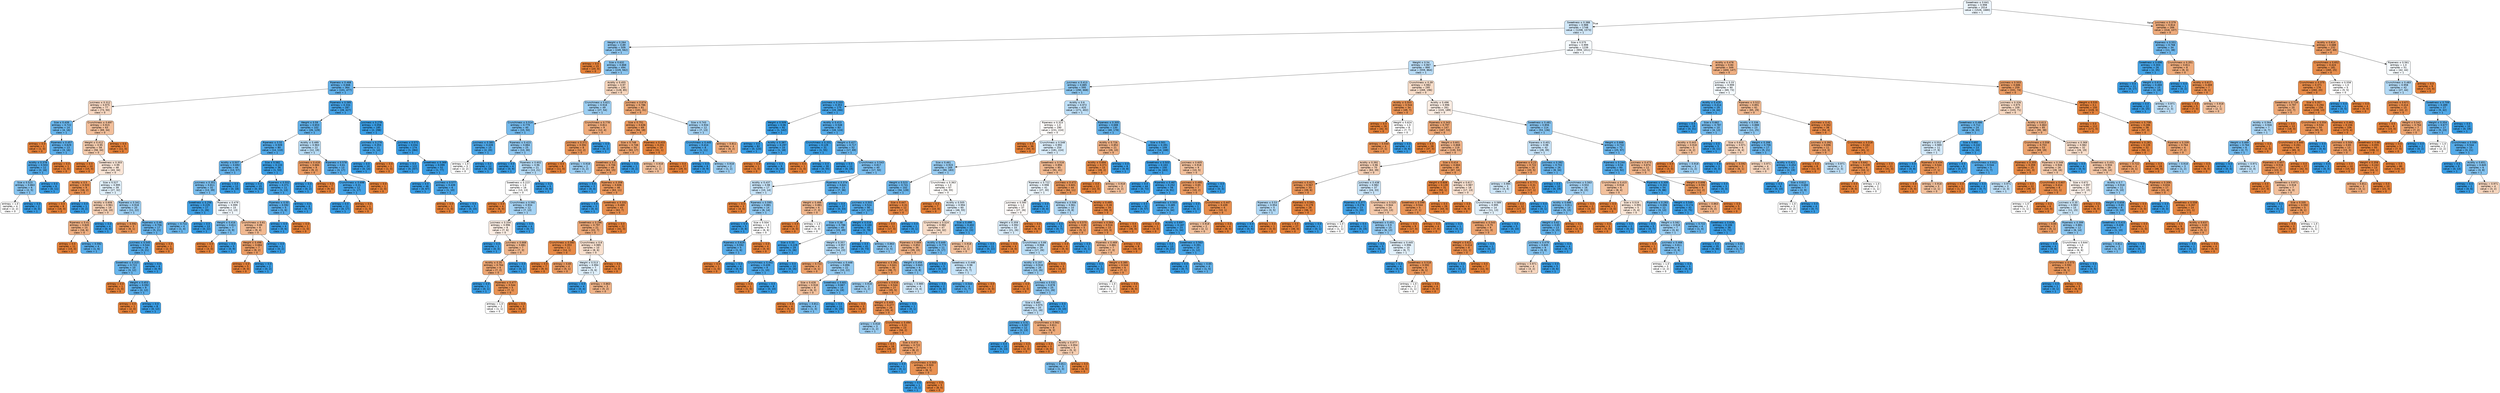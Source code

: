 digraph Tree {
node [shape=box, style="filled, rounded", color="black", fontname="helvetica"] ;
edge [fontname="helvetica"] ;
0 [label=<Sweetness &le; 0.641<br/>entropy = 0.998<br/>samples = 2014<br/>value = [1526, 1680]<br/>class = 1>, fillcolor="#edf6fd"] ;
1 [label=<Sweetness &le; 0.388<br/>entropy = 0.988<br/>samples = 1748<br/>value = [1208, 1573]<br/>class = 1>, fillcolor="#d1e8f9"] ;
0 -> 1 [labeldistance=2.5, labelangle=45, headlabel="True"] ;
2 [label=<Weight &le; 0.264<br/>entropy = 0.89<br/>samples = 509<br/>value = [249, 562]<br/>class = 1>, fillcolor="#91c8f1"] ;
1 -> 2 ;
3 [label=<entropy = 0.0<br/>samples = 15<br/>value = [20, 0]<br/>class = 0>, fillcolor="#e58139"] ;
2 -> 3 ;
4 [label=<Size &le; 0.632<br/>entropy = 0.868<br/>samples = 494<br/>value = [229, 562]<br/>class = 1>, fillcolor="#8ac5f0"] ;
2 -> 4 ;
5 [label=<Ripeness &le; 0.468<br/>entropy = 0.668<br/>samples = 364<br/>value = [101, 477]<br/>class = 1>, fillcolor="#63b2eb"] ;
4 -> 5 ;
6 [label=<Juiciness &le; 0.312<br/>entropy = 0.975<br/>samples = 77<br/>value = [73, 50]<br/>class = 0>, fillcolor="#f7d7c1"] ;
5 -> 6 ;
7 [label=<Size &le; 0.439<br/>entropy = 0.722<br/>samples = 14<br/>value = [4, 16]<br/>class = 1>, fillcolor="#6ab6ec"] ;
6 -> 7 ;
8 [label=<entropy = 0.0<br/>samples = 1<br/>value = [1, 0]<br/>class = 0>, fillcolor="#e58139"] ;
7 -> 8 ;
9 [label=<Ripeness &le; 0.457<br/>entropy = 0.629<br/>samples = 13<br/>value = [3, 16]<br/>class = 1>, fillcolor="#5eafea"] ;
7 -> 9 ;
10 [label=<Acidity &le; 0.378<br/>entropy = 0.503<br/>samples = 12<br/>value = [2, 16]<br/>class = 1>, fillcolor="#52a9e8"] ;
9 -> 10 ;
11 [label=<Size &le; 0.523<br/>entropy = 0.863<br/>samples = 6<br/>value = [2, 5]<br/>class = 1>, fillcolor="#88c4ef"] ;
10 -> 11 ;
12 [label=<entropy = 1.0<br/>samples = 4<br/>value = [2, 2]<br/>class = 0>, fillcolor="#ffffff"] ;
11 -> 12 ;
13 [label=<entropy = 0.0<br/>samples = 2<br/>value = [0, 3]<br/>class = 1>, fillcolor="#399de5"] ;
11 -> 13 ;
14 [label=<entropy = 0.0<br/>samples = 6<br/>value = [0, 11]<br/>class = 1>, fillcolor="#399de5"] ;
10 -> 14 ;
15 [label=<entropy = 0.0<br/>samples = 1<br/>value = [1, 0]<br/>class = 0>, fillcolor="#e58139"] ;
9 -> 15 ;
16 [label=<Crunchiness &le; 0.697<br/>entropy = 0.915<br/>samples = 63<br/>value = [69, 34]<br/>class = 0>, fillcolor="#f2bf9b"] ;
6 -> 16 ;
17 [label=<Weight &le; 0.412<br/>entropy = 0.95<br/>samples = 58<br/>value = [58, 34]<br/>class = 0>, fillcolor="#f4cbad"] ;
16 -> 17 ;
18 [label=<entropy = 0.0<br/>samples = 10<br/>value = [15, 0]<br/>class = 0>, fillcolor="#e58139"] ;
17 -> 18 ;
19 [label=<Sweetness &le; 0.303<br/>entropy = 0.99<br/>samples = 48<br/>value = [43, 34]<br/>class = 0>, fillcolor="#fae5d6"] ;
17 -> 19 ;
20 [label=<Acidity &le; 0.5<br/>entropy = 0.503<br/>samples = 9<br/>value = [16, 2]<br/>class = 0>, fillcolor="#e89152"] ;
19 -> 20 ;
21 [label=<entropy = 0.0<br/>samples = 8<br/>value = [16, 0]<br/>class = 0>, fillcolor="#e58139"] ;
20 -> 21 ;
22 [label=<entropy = 0.0<br/>samples = 1<br/>value = [0, 2]<br/>class = 1>, fillcolor="#399de5"] ;
20 -> 22 ;
23 [label=<Size &le; 0.527<br/>entropy = 0.995<br/>samples = 39<br/>value = [27, 32]<br/>class = 1>, fillcolor="#e0f0fb"] ;
19 -> 23 ;
24 [label=<Acidity &le; 0.606<br/>entropy = 0.961<br/>samples = 19<br/>value = [16, 10]<br/>class = 0>, fillcolor="#f5d0b5"] ;
23 -> 24 ;
25 [label=<Ripeness &le; 0.41<br/>entropy = 0.845<br/>samples = 15<br/>value = [16, 6]<br/>class = 0>, fillcolor="#efb083"] ;
24 -> 25 ;
26 [label=<entropy = 0.0<br/>samples = 11<br/>value = [15, 0]<br/>class = 0>, fillcolor="#e58139"] ;
25 -> 26 ;
27 [label=<entropy = 0.592<br/>samples = 4<br/>value = [1, 6]<br/>class = 1>, fillcolor="#5aade9"] ;
25 -> 27 ;
28 [label=<entropy = 0.0<br/>samples = 4<br/>value = [0, 4]<br/>class = 1>, fillcolor="#399de5"] ;
24 -> 28 ;
29 [label=<Ripeness &le; 0.341<br/>entropy = 0.918<br/>samples = 20<br/>value = [11, 22]<br/>class = 1>, fillcolor="#9ccef2"] ;
23 -> 29 ;
30 [label=<entropy = 0.592<br/>samples = 3<br/>value = [6, 1]<br/>class = 0>, fillcolor="#e9965a"] ;
29 -> 30 ;
31 [label=<Ripeness &le; 0.46<br/>entropy = 0.706<br/>samples = 17<br/>value = [5, 21]<br/>class = 1>, fillcolor="#68b4eb"] ;
29 -> 31 ;
32 [label=<Juiciness &le; 0.545<br/>entropy = 0.544<br/>samples = 16<br/>value = [3, 21]<br/>class = 1>, fillcolor="#55abe9"] ;
31 -> 32 ;
33 [label=<Sweetness &le; 0.315<br/>entropy = 0.722<br/>samples = 10<br/>value = [3, 12]<br/>class = 1>, fillcolor="#6ab6ec"] ;
32 -> 33 ;
34 [label=<entropy = 0.0<br/>samples = 1<br/>value = [1, 0]<br/>class = 0>, fillcolor="#e58139"] ;
33 -> 34 ;
35 [label=<Weight &le; 0.453<br/>entropy = 0.592<br/>samples = 9<br/>value = [2, 12]<br/>class = 1>, fillcolor="#5aade9"] ;
33 -> 35 ;
36 [label=<entropy = 0.0<br/>samples = 1<br/>value = [2, 0]<br/>class = 0>, fillcolor="#e58139"] ;
35 -> 36 ;
37 [label=<entropy = 0.0<br/>samples = 8<br/>value = [0, 12]<br/>class = 1>, fillcolor="#399de5"] ;
35 -> 37 ;
38 [label=<entropy = 0.0<br/>samples = 6<br/>value = [0, 9]<br/>class = 1>, fillcolor="#399de5"] ;
32 -> 38 ;
39 [label=<entropy = 0.0<br/>samples = 1<br/>value = [2, 0]<br/>class = 0>, fillcolor="#e58139"] ;
31 -> 39 ;
40 [label=<entropy = 0.0<br/>samples = 5<br/>value = [11, 0]<br/>class = 0>, fillcolor="#e58139"] ;
16 -> 40 ;
41 [label=<Ripeness &le; 0.585<br/>entropy = 0.334<br/>samples = 287<br/>value = [28, 427]<br/>class = 1>, fillcolor="#46a3e7"] ;
5 -> 41 ;
42 [label=<Weight &le; 0.59<br/>entropy = 0.653<br/>samples = 102<br/>value = [26, 129]<br/>class = 1>, fillcolor="#61b1ea"] ;
41 -> 42 ;
43 [label=<Ripeness &le; 0.52<br/>entropy = 0.509<br/>samples = 80<br/>value = [14, 110]<br/>class = 1>, fillcolor="#52a9e8"] ;
42 -> 43 ;
44 [label=<Acidity &le; 0.507<br/>entropy = 0.692<br/>samples = 44<br/>value = [13, 57]<br/>class = 1>, fillcolor="#66b3eb"] ;
43 -> 44 ;
45 [label=<Juiciness &le; 0.351<br/>entropy = 0.811<br/>samples = 32<br/>value = [13, 39]<br/>class = 1>, fillcolor="#7bbeee"] ;
44 -> 45 ;
46 [label=<Sweetness &le; 0.256<br/>entropy = 0.229<br/>samples = 17<br/>value = [1, 26]<br/>class = 1>, fillcolor="#41a1e6"] ;
45 -> 46 ;
47 [label=<entropy = 0.722<br/>samples = 4<br/>value = [1, 4]<br/>class = 1>, fillcolor="#6ab6ec"] ;
46 -> 47 ;
48 [label=<entropy = 0.0<br/>samples = 13<br/>value = [0, 22]<br/>class = 1>, fillcolor="#399de5"] ;
46 -> 48 ;
49 [label=<Ripeness &le; 0.479<br/>entropy = 0.999<br/>samples = 15<br/>value = [12, 13]<br/>class = 1>, fillcolor="#f0f7fd"] ;
45 -> 49 ;
50 [label=<Weight &le; 0.416<br/>entropy = 0.811<br/>samples = 7<br/>value = [3, 9]<br/>class = 1>, fillcolor="#7bbeee"] ;
49 -> 50 ;
51 [label=<entropy = 0.0<br/>samples = 2<br/>value = [3, 0]<br/>class = 0>, fillcolor="#e58139"] ;
50 -> 51 ;
52 [label=<entropy = 0.0<br/>samples = 5<br/>value = [0, 9]<br/>class = 1>, fillcolor="#399de5"] ;
50 -> 52 ;
53 [label=<Crunchiness &le; 0.61<br/>entropy = 0.89<br/>samples = 8<br/>value = [9, 4]<br/>class = 0>, fillcolor="#f1b991"] ;
49 -> 53 ;
54 [label=<Weight &le; 0.498<br/>entropy = 0.684<br/>samples = 7<br/>value = [9, 2]<br/>class = 0>, fillcolor="#eb9d65"] ;
53 -> 54 ;
55 [label=<entropy = 0.0<br/>samples = 5<br/>value = [9, 0]<br/>class = 0>, fillcolor="#e58139"] ;
54 -> 55 ;
56 [label=<entropy = 0.0<br/>samples = 2<br/>value = [0, 2]<br/>class = 1>, fillcolor="#399de5"] ;
54 -> 56 ;
57 [label=<entropy = 0.0<br/>samples = 1<br/>value = [0, 2]<br/>class = 1>, fillcolor="#399de5"] ;
53 -> 57 ;
58 [label=<entropy = 0.0<br/>samples = 12<br/>value = [0, 18]<br/>class = 1>, fillcolor="#399de5"] ;
44 -> 58 ;
59 [label=<Size &le; 0.582<br/>entropy = 0.133<br/>samples = 36<br/>value = [1, 53]<br/>class = 1>, fillcolor="#3d9fe5"] ;
43 -> 59 ;
60 [label=<entropy = 0.0<br/>samples = 25<br/>value = [0, 40]<br/>class = 1>, fillcolor="#399de5"] ;
59 -> 60 ;
61 [label=<Ripeness &le; 0.552<br/>entropy = 0.371<br/>samples = 11<br/>value = [1, 13]<br/>class = 1>, fillcolor="#48a5e7"] ;
59 -> 61 ;
62 [label=<Ripeness &le; 0.55<br/>entropy = 0.592<br/>samples = 5<br/>value = [1, 6]<br/>class = 1>, fillcolor="#5aade9"] ;
61 -> 62 ;
63 [label=<entropy = 0.0<br/>samples = 4<br/>value = [0, 6]<br/>class = 1>, fillcolor="#399de5"] ;
62 -> 63 ;
64 [label=<entropy = 0.0<br/>samples = 1<br/>value = [1, 0]<br/>class = 0>, fillcolor="#e58139"] ;
62 -> 64 ;
65 [label=<entropy = 0.0<br/>samples = 6<br/>value = [0, 7]<br/>class = 1>, fillcolor="#399de5"] ;
61 -> 65 ;
66 [label=<Acidity &le; 0.489<br/>entropy = 0.963<br/>samples = 22<br/>value = [12, 19]<br/>class = 1>, fillcolor="#b6dbf5"] ;
42 -> 66 ;
67 [label=<Juiciness &le; 0.418<br/>entropy = 0.684<br/>samples = 9<br/>value = [9, 2]<br/>class = 0>, fillcolor="#eb9d65"] ;
66 -> 67 ;
68 [label=<entropy = 0.0<br/>samples = 2<br/>value = [0, 2]<br/>class = 1>, fillcolor="#399de5"] ;
67 -> 68 ;
69 [label=<entropy = 0.0<br/>samples = 7<br/>value = [9, 0]<br/>class = 0>, fillcolor="#e58139"] ;
67 -> 69 ;
70 [label=<Ripeness &le; 0.578<br/>entropy = 0.61<br/>samples = 13<br/>value = [3, 17]<br/>class = 1>, fillcolor="#5caeea"] ;
66 -> 70 ;
71 [label=<Crunchiness &le; 0.698<br/>entropy = 0.31<br/>samples = 12<br/>value = [1, 17]<br/>class = 1>, fillcolor="#45a3e7"] ;
70 -> 71 ;
72 [label=<entropy = 0.0<br/>samples = 11<br/>value = [0, 17]<br/>class = 1>, fillcolor="#399de5"] ;
71 -> 72 ;
73 [label=<entropy = 0.0<br/>samples = 1<br/>value = [1, 0]<br/>class = 0>, fillcolor="#e58139"] ;
71 -> 73 ;
74 [label=<entropy = 0.0<br/>samples = 1<br/>value = [2, 0]<br/>class = 0>, fillcolor="#e58139"] ;
70 -> 74 ;
75 [label=<Juiciness &le; 0.278<br/>entropy = 0.058<br/>samples = 185<br/>value = [2, 298]<br/>class = 1>, fillcolor="#3a9ee5"] ;
41 -> 75 ;
76 [label=<Juiciness &le; 0.276<br/>entropy = 0.353<br/>samples = 11<br/>value = [1, 14]<br/>class = 1>, fillcolor="#47a4e7"] ;
75 -> 76 ;
77 [label=<entropy = 0.0<br/>samples = 10<br/>value = [0, 14]<br/>class = 1>, fillcolor="#399de5"] ;
76 -> 77 ;
78 [label=<entropy = 0.0<br/>samples = 1<br/>value = [1, 0]<br/>class = 0>, fillcolor="#e58139"] ;
76 -> 78 ;
79 [label=<Juiciness &le; 0.572<br/>entropy = 0.034<br/>samples = 174<br/>value = [1, 284]<br/>class = 1>, fillcolor="#3a9de5"] ;
75 -> 79 ;
80 [label=<entropy = 0.0<br/>samples = 122<br/>value = [0, 207]<br/>class = 1>, fillcolor="#399de5"] ;
79 -> 80 ;
81 [label=<Sweetness &le; 0.369<br/>entropy = 0.099<br/>samples = 52<br/>value = [1, 77]<br/>class = 1>, fillcolor="#3c9ee5"] ;
79 -> 81 ;
82 [label=<entropy = 0.0<br/>samples = 46<br/>value = [0, 67]<br/>class = 1>, fillcolor="#399de5"] ;
81 -> 82 ;
83 [label=<Juiciness &le; 0.577<br/>entropy = 0.439<br/>samples = 6<br/>value = [1, 10]<br/>class = 1>, fillcolor="#4da7e8"] ;
81 -> 83 ;
84 [label=<entropy = 0.0<br/>samples = 1<br/>value = [1, 0]<br/>class = 0>, fillcolor="#e58139"] ;
83 -> 84 ;
85 [label=<entropy = 0.0<br/>samples = 5<br/>value = [0, 10]<br/>class = 1>, fillcolor="#399de5"] ;
83 -> 85 ;
86 [label=<Acidity &le; 0.455<br/>entropy = 0.97<br/>samples = 130<br/>value = [128, 85]<br/>class = 0>, fillcolor="#f6d5bc"] ;
4 -> 86 ;
87 [label=<Crunchiness &le; 0.621<br/>entropy = 0.918<br/>samples = 49<br/>value = [27, 54]<br/>class = 1>, fillcolor="#9ccef2"] ;
86 -> 87 ;
88 [label=<Crunchiness &le; 0.514<br/>entropy = 0.779<br/>samples = 40<br/>value = [15, 50]<br/>class = 1>, fillcolor="#74baed"] ;
87 -> 88 ;
89 [label=<Juiciness &le; 0.383<br/>entropy = 0.439<br/>samples = 15<br/>value = [2, 20]<br/>class = 1>, fillcolor="#4da7e8"] ;
88 -> 89 ;
90 [label=<entropy = 1.0<br/>samples = 3<br/>value = [2, 2]<br/>class = 0>, fillcolor="#ffffff"] ;
89 -> 90 ;
91 [label=<entropy = 0.0<br/>samples = 12<br/>value = [0, 18]<br/>class = 1>, fillcolor="#399de5"] ;
89 -> 91 ;
92 [label=<Ripeness &le; 0.423<br/>entropy = 0.884<br/>samples = 25<br/>value = [13, 30]<br/>class = 1>, fillcolor="#8fc7f0"] ;
88 -> 92 ;
93 [label=<entropy = 0.0<br/>samples = 4<br/>value = [0, 9]<br/>class = 1>, fillcolor="#399de5"] ;
92 -> 93 ;
94 [label=<Ripeness &le; 0.602<br/>entropy = 0.96<br/>samples = 21<br/>value = [13, 21]<br/>class = 1>, fillcolor="#b4daf5"] ;
92 -> 94 ;
95 [label=<Sweetness &le; 0.223<br/>entropy = 1.0<br/>samples = 16<br/>value = [13, 13]<br/>class = 0>, fillcolor="#ffffff"] ;
94 -> 95 ;
96 [label=<entropy = 0.0<br/>samples = 4<br/>value = [6, 0]<br/>class = 0>, fillcolor="#e58139"] ;
95 -> 96 ;
97 [label=<Crunchiness &le; 0.592<br/>entropy = 0.934<br/>samples = 12<br/>value = [7, 13]<br/>class = 1>, fillcolor="#a4d2f3"] ;
95 -> 97 ;
98 [label=<Juiciness &le; 0.334<br/>entropy = 0.996<br/>samples = 8<br/>value = [7, 6]<br/>class = 0>, fillcolor="#fbede3"] ;
97 -> 98 ;
99 [label=<entropy = 0.0<br/>samples = 1<br/>value = [0, 3]<br/>class = 1>, fillcolor="#399de5"] ;
98 -> 99 ;
100 [label=<Juiciness &le; 0.668<br/>entropy = 0.881<br/>samples = 7<br/>value = [7, 3]<br/>class = 0>, fillcolor="#f0b78e"] ;
98 -> 100 ;
101 [label=<Acidity &le; 0.35<br/>entropy = 0.764<br/>samples = 6<br/>value = [7, 2]<br/>class = 0>, fillcolor="#eca572"] ;
100 -> 101 ;
102 [label=<entropy = 0.0<br/>samples = 1<br/>value = [0, 1]<br/>class = 1>, fillcolor="#399de5"] ;
101 -> 102 ;
103 [label=<Ripeness &le; 0.477<br/>entropy = 0.544<br/>samples = 5<br/>value = [7, 1]<br/>class = 0>, fillcolor="#e99355"] ;
101 -> 103 ;
104 [label=<entropy = 1.0<br/>samples = 2<br/>value = [1, 1]<br/>class = 0>, fillcolor="#ffffff"] ;
103 -> 104 ;
105 [label=<entropy = 0.0<br/>samples = 3<br/>value = [6, 0]<br/>class = 0>, fillcolor="#e58139"] ;
103 -> 105 ;
106 [label=<entropy = 0.0<br/>samples = 1<br/>value = [0, 1]<br/>class = 1>, fillcolor="#399de5"] ;
100 -> 106 ;
107 [label=<entropy = 0.0<br/>samples = 4<br/>value = [0, 7]<br/>class = 1>, fillcolor="#399de5"] ;
97 -> 107 ;
108 [label=<entropy = 0.0<br/>samples = 5<br/>value = [0, 8]<br/>class = 1>, fillcolor="#399de5"] ;
94 -> 108 ;
109 [label=<Crunchiness &le; 0.778<br/>entropy = 0.811<br/>samples = 9<br/>value = [12, 4]<br/>class = 0>, fillcolor="#eeab7b"] ;
87 -> 109 ;
110 [label=<Juiciness &le; 0.371<br/>entropy = 0.592<br/>samples = 8<br/>value = [12, 2]<br/>class = 0>, fillcolor="#e9965a"] ;
109 -> 110 ;
111 [label=<entropy = 0.0<br/>samples = 6<br/>value = [11, 0]<br/>class = 0>, fillcolor="#e58139"] ;
110 -> 111 ;
112 [label=<entropy = 0.918<br/>samples = 2<br/>value = [1, 2]<br/>class = 1>, fillcolor="#9ccef2"] ;
110 -> 112 ;
113 [label=<entropy = 0.0<br/>samples = 1<br/>value = [0, 2]<br/>class = 1>, fillcolor="#399de5"] ;
109 -> 113 ;
114 [label=<Juiciness &le; 0.674<br/>entropy = 0.786<br/>samples = 81<br/>value = [101, 31]<br/>class = 0>, fillcolor="#eda876"] ;
86 -> 114 ;
115 [label=<Size &le; 0.751<br/>entropy = 0.636<br/>samples = 69<br/>value = [94, 18]<br/>class = 0>, fillcolor="#ea995f"] ;
114 -> 115 ;
116 [label=<Size &le; 0.748<br/>entropy = 0.746<br/>samples = 50<br/>value = [63, 17]<br/>class = 0>, fillcolor="#eca36e"] ;
115 -> 116 ;
117 [label=<Sweetness &le; 0.2<br/>entropy = 0.706<br/>samples = 49<br/>value = [63, 15]<br/>class = 0>, fillcolor="#eb9f68"] ;
116 -> 117 ;
118 [label=<entropy = 0.0<br/>samples = 3<br/>value = [0, 4]<br/>class = 1>, fillcolor="#399de5"] ;
117 -> 118 ;
119 [label=<Ripeness &le; 0.358<br/>entropy = 0.606<br/>samples = 46<br/>value = [63, 11]<br/>class = 0>, fillcolor="#ea975c"] ;
117 -> 119 ;
120 [label=<entropy = 0.0<br/>samples = 3<br/>value = [0, 4]<br/>class = 1>, fillcolor="#399de5"] ;
119 -> 120 ;
121 [label=<Sweetness &le; 0.332<br/>entropy = 0.469<br/>samples = 43<br/>value = [63, 7]<br/>class = 0>, fillcolor="#e88f4f"] ;
119 -> 121 ;
122 [label=<Sweetness &le; 0.296<br/>entropy = 0.797<br/>samples = 21<br/>value = [22, 7]<br/>class = 0>, fillcolor="#eda978"] ;
121 -> 122 ;
123 [label=<Crunchiness &le; 0.583<br/>entropy = 0.353<br/>samples = 11<br/>value = [14, 1]<br/>class = 0>, fillcolor="#e78a47"] ;
122 -> 123 ;
124 [label=<entropy = 0.0<br/>samples = 7<br/>value = [9, 0]<br/>class = 0>, fillcolor="#e58139"] ;
123 -> 124 ;
125 [label=<entropy = 0.65<br/>samples = 4<br/>value = [5, 1]<br/>class = 0>, fillcolor="#ea9a61"] ;
123 -> 125 ;
126 [label=<Crunchiness &le; 0.6<br/>entropy = 0.985<br/>samples = 10<br/>value = [8, 6]<br/>class = 0>, fillcolor="#f8e0ce"] ;
122 -> 126 ;
127 [label=<Weight &le; 0.513<br/>entropy = 0.994<br/>samples = 7<br/>value = [5, 6]<br/>class = 1>, fillcolor="#deeffb"] ;
126 -> 127 ;
128 [label=<entropy = 0.0<br/>samples = 4<br/>value = [0, 4]<br/>class = 1>, fillcolor="#399de5"] ;
127 -> 128 ;
129 [label=<entropy = 0.863<br/>samples = 3<br/>value = [5, 2]<br/>class = 0>, fillcolor="#efb388"] ;
127 -> 129 ;
130 [label=<entropy = 0.0<br/>samples = 3<br/>value = [3, 0]<br/>class = 0>, fillcolor="#e58139"] ;
126 -> 130 ;
131 [label=<entropy = 0.0<br/>samples = 22<br/>value = [41, 0]<br/>class = 0>, fillcolor="#e58139"] ;
121 -> 131 ;
132 [label=<entropy = 0.0<br/>samples = 1<br/>value = [0, 2]<br/>class = 1>, fillcolor="#399de5"] ;
116 -> 132 ;
133 [label=<Ripeness &le; 0.433<br/>entropy = 0.201<br/>samples = 19<br/>value = [31, 1]<br/>class = 0>, fillcolor="#e6853f"] ;
115 -> 133 ;
134 [label=<entropy = 0.918<br/>samples = 2<br/>value = [2, 1]<br/>class = 0>, fillcolor="#f2c09c"] ;
133 -> 134 ;
135 [label=<entropy = 0.0<br/>samples = 17<br/>value = [29, 0]<br/>class = 0>, fillcolor="#e58139"] ;
133 -> 135 ;
136 [label=<Size &le; 0.743<br/>entropy = 0.934<br/>samples = 12<br/>value = [7, 13]<br/>class = 1>, fillcolor="#a4d2f3"] ;
114 -> 136 ;
137 [label=<Crunchiness &le; 0.445<br/>entropy = 0.414<br/>samples = 8<br/>value = [1, 11]<br/>class = 1>, fillcolor="#4ba6e7"] ;
136 -> 137 ;
138 [label=<entropy = 0.0<br/>samples = 6<br/>value = [0, 9]<br/>class = 1>, fillcolor="#399de5"] ;
137 -> 138 ;
139 [label=<entropy = 0.918<br/>samples = 2<br/>value = [1, 2]<br/>class = 1>, fillcolor="#9ccef2"] ;
137 -> 139 ;
140 [label=<entropy = 0.811<br/>samples = 4<br/>value = [6, 2]<br/>class = 0>, fillcolor="#eeab7b"] ;
136 -> 140 ;
141 [label=<Size &le; 0.575<br/>entropy = 0.999<br/>samples = 1239<br/>value = [959, 1011]<br/>class = 1>, fillcolor="#f5fafe"] ;
1 -> 141 ;
142 [label=<Weight &le; 0.54<br/>entropy = 0.967<br/>samples = 890<br/>value = [559, 864]<br/>class = 1>, fillcolor="#b9dcf6"] ;
141 -> 142 ;
143 [label=<Juiciness &le; 0.413<br/>entropy = 0.885<br/>samples = 595<br/>value = [290, 668]<br/>class = 1>, fillcolor="#8fc8f0"] ;
142 -> 143 ;
144 [label=<Juiciness &le; 0.333<br/>entropy = 0.353<br/>samples = 175<br/>value = [19, 266]<br/>class = 1>, fillcolor="#47a4e7"] ;
143 -> 144 ;
145 [label=<Weight &le; 0.509<br/>entropy = 0.06<br/>samples = 92<br/>value = [1, 142]<br/>class = 1>, fillcolor="#3a9ee5"] ;
144 -> 145 ;
146 [label=<entropy = 0.0<br/>samples = 82<br/>value = [0, 124]<br/>class = 1>, fillcolor="#399de5"] ;
145 -> 146 ;
147 [label=<Acidity &le; 0.387<br/>entropy = 0.297<br/>samples = 10<br/>value = [1, 18]<br/>class = 1>, fillcolor="#44a2e6"] ;
145 -> 147 ;
148 [label=<entropy = 0.0<br/>samples = 1<br/>value = [1, 0]<br/>class = 0>, fillcolor="#e58139"] ;
147 -> 148 ;
149 [label=<entropy = 0.0<br/>samples = 9<br/>value = [0, 18]<br/>class = 1>, fillcolor="#399de5"] ;
147 -> 149 ;
150 [label=<Acidity &le; 0.413<br/>entropy = 0.548<br/>samples = 83<br/>value = [18, 124]<br/>class = 1>, fillcolor="#56abe9"] ;
144 -> 150 ;
151 [label=<Crunchiness &le; 0.331<br/>entropy = 0.129<br/>samples = 31<br/>value = [1, 55]<br/>class = 1>, fillcolor="#3d9fe5"] ;
150 -> 151 ;
152 [label=<entropy = 0.0<br/>samples = 1<br/>value = [1, 0]<br/>class = 0>, fillcolor="#e58139"] ;
151 -> 152 ;
153 [label=<entropy = 0.0<br/>samples = 30<br/>value = [0, 55]<br/>class = 1>, fillcolor="#399de5"] ;
151 -> 153 ;
154 [label=<Weight &le; 0.427<br/>entropy = 0.717<br/>samples = 52<br/>value = [17, 69]<br/>class = 1>, fillcolor="#6ab5eb"] ;
150 -> 154 ;
155 [label=<entropy = 0.0<br/>samples = 12<br/>value = [0, 19]<br/>class = 1>, fillcolor="#399de5"] ;
154 -> 155 ;
156 [label=<Crunchiness &le; 0.543<br/>entropy = 0.817<br/>samples = 40<br/>value = [17, 50]<br/>class = 1>, fillcolor="#7cbeee"] ;
154 -> 156 ;
157 [label=<Acidity &le; 0.437<br/>entropy = 0.98<br/>samples = 17<br/>value = [10, 14]<br/>class = 1>, fillcolor="#c6e3f8"] ;
156 -> 157 ;
158 [label=<entropy = 0.0<br/>samples = 3<br/>value = [4, 0]<br/>class = 0>, fillcolor="#e58139"] ;
157 -> 158 ;
159 [label=<Ripeness &le; 0.595<br/>entropy = 0.881<br/>samples = 14<br/>value = [6, 14]<br/>class = 1>, fillcolor="#8ec7f0"] ;
157 -> 159 ;
160 [label=<entropy = 0.0<br/>samples = 5<br/>value = [0, 8]<br/>class = 1>, fillcolor="#399de5"] ;
159 -> 160 ;
161 [label=<Size &le; 0.504<br/>entropy = 1.0<br/>samples = 9<br/>value = [6, 6]<br/>class = 0>, fillcolor="#ffffff"] ;
159 -> 161 ;
162 [label=<Ripeness &le; 0.629<br/>entropy = 0.592<br/>samples = 5<br/>value = [1, 6]<br/>class = 1>, fillcolor="#5aade9"] ;
161 -> 162 ;
163 [label=<entropy = 0.0<br/>samples = 1<br/>value = [1, 0]<br/>class = 0>, fillcolor="#e58139"] ;
162 -> 163 ;
164 [label=<entropy = 0.0<br/>samples = 4<br/>value = [0, 6]<br/>class = 1>, fillcolor="#399de5"] ;
162 -> 164 ;
165 [label=<entropy = 0.0<br/>samples = 4<br/>value = [5, 0]<br/>class = 0>, fillcolor="#e58139"] ;
161 -> 165 ;
166 [label=<Ripeness &le; 0.374<br/>entropy = 0.641<br/>samples = 23<br/>value = [7, 36]<br/>class = 1>, fillcolor="#5fb0ea"] ;
156 -> 166 ;
167 [label=<Weight &le; 0.466<br/>entropy = 0.881<br/>samples = 6<br/>value = [7, 3]<br/>class = 0>, fillcolor="#f0b78e"] ;
166 -> 167 ;
168 [label=<entropy = 0.0<br/>samples = 2<br/>value = [4, 0]<br/>class = 0>, fillcolor="#e58139"] ;
167 -> 168 ;
169 [label=<entropy = 1.0<br/>samples = 4<br/>value = [3, 3]<br/>class = 0>, fillcolor="#ffffff"] ;
167 -> 169 ;
170 [label=<entropy = 0.0<br/>samples = 17<br/>value = [0, 33]<br/>class = 1>, fillcolor="#399de5"] ;
166 -> 170 ;
171 [label=<Acidity &le; 0.6<br/>entropy = 0.972<br/>samples = 420<br/>value = [271, 402]<br/>class = 1>, fillcolor="#bedff7"] ;
143 -> 171 ;
172 [label=<Ripeness &le; 0.323<br/>entropy = 1.0<br/>samples = 290<br/>value = [231, 224]<br/>class = 0>, fillcolor="#fefbf9"] ;
171 -> 172 ;
173 [label=<entropy = 0.0<br/>samples = 36<br/>value = [50, 0]<br/>class = 0>, fillcolor="#e58139"] ;
172 -> 173 ;
174 [label=<Crunchiness &le; 0.548<br/>entropy = 0.992<br/>samples = 254<br/>value = [181, 224]<br/>class = 1>, fillcolor="#d9ecfa"] ;
172 -> 174 ;
175 [label=<Size &le; 0.461<br/>entropy = 0.915<br/>samples = 169<br/>value = [90, 183]<br/>class = 1>, fillcolor="#9acdf2"] ;
174 -> 175 ;
176 [label=<Weight &le; 0.523<br/>entropy = 0.741<br/>samples = 102<br/>value = [34, 128]<br/>class = 1>, fillcolor="#6eb7ec"] ;
175 -> 176 ;
177 [label=<Juiciness &le; 0.502<br/>entropy = 0.524<br/>samples = 90<br/>value = [17, 127]<br/>class = 1>, fillcolor="#54aae8"] ;
176 -> 177 ;
178 [label=<Size &le; 0.38<br/>entropy = 0.786<br/>samples = 45<br/>value = [15, 49]<br/>class = 1>, fillcolor="#76bbed"] ;
177 -> 178 ;
179 [label=<Size &le; 0.33<br/>entropy = 0.229<br/>samples = 19<br/>value = [1, 26]<br/>class = 1>, fillcolor="#41a1e6"] ;
178 -> 179 ;
180 [label=<Crunchiness &le; 0.442<br/>entropy = 0.439<br/>samples = 9<br/>value = [1, 10]<br/>class = 1>, fillcolor="#4da7e8"] ;
179 -> 180 ;
181 [label=<entropy = 0.0<br/>samples = 1<br/>value = [1, 0]<br/>class = 0>, fillcolor="#e58139"] ;
180 -> 181 ;
182 [label=<entropy = 0.0<br/>samples = 8<br/>value = [0, 10]<br/>class = 1>, fillcolor="#399de5"] ;
180 -> 182 ;
183 [label=<entropy = 0.0<br/>samples = 10<br/>value = [0, 16]<br/>class = 1>, fillcolor="#399de5"] ;
179 -> 183 ;
184 [label=<Weight &le; 0.357<br/>entropy = 0.957<br/>samples = 26<br/>value = [14, 23]<br/>class = 1>, fillcolor="#b2d9f5"] ;
178 -> 184 ;
185 [label=<entropy = 0.722<br/>samples = 4<br/>value = [4, 1]<br/>class = 0>, fillcolor="#eca06a"] ;
184 -> 185 ;
186 [label=<Crunchiness &le; 0.448<br/>entropy = 0.896<br/>samples = 22<br/>value = [10, 22]<br/>class = 1>, fillcolor="#93caf1"] ;
184 -> 186 ;
187 [label=<Size &le; 0.428<br/>entropy = 0.918<br/>samples = 8<br/>value = [6, 3]<br/>class = 0>, fillcolor="#f2c09c"] ;
186 -> 187 ;
188 [label=<entropy = 0.0<br/>samples = 4<br/>value = [5, 0]<br/>class = 0>, fillcolor="#e58139"] ;
187 -> 188 ;
189 [label=<entropy = 0.811<br/>samples = 4<br/>value = [1, 3]<br/>class = 1>, fillcolor="#7bbeee"] ;
187 -> 189 ;
190 [label=<Sweetness &le; 0.601<br/>entropy = 0.667<br/>samples = 14<br/>value = [4, 19]<br/>class = 1>, fillcolor="#63b2ea"] ;
186 -> 190 ;
191 [label=<entropy = 0.0<br/>samples = 11<br/>value = [0, 19]<br/>class = 1>, fillcolor="#399de5"] ;
190 -> 191 ;
192 [label=<entropy = 0.0<br/>samples = 3<br/>value = [4, 0]<br/>class = 0>, fillcolor="#e58139"] ;
190 -> 192 ;
193 [label=<Weight &le; 0.516<br/>entropy = 0.169<br/>samples = 45<br/>value = [2, 78]<br/>class = 1>, fillcolor="#3ea0e6"] ;
177 -> 193 ;
194 [label=<entropy = 0.0<br/>samples = 41<br/>value = [0, 73]<br/>class = 1>, fillcolor="#399de5"] ;
193 -> 194 ;
195 [label=<entropy = 0.863<br/>samples = 4<br/>value = [2, 5]<br/>class = 1>, fillcolor="#88c4ef"] ;
193 -> 195 ;
196 [label=<Size &le; 0.447<br/>entropy = 0.31<br/>samples = 12<br/>value = [17, 1]<br/>class = 0>, fillcolor="#e78845"] ;
176 -> 196 ;
197 [label=<entropy = 0.0<br/>samples = 11<br/>value = [17, 0]<br/>class = 0>, fillcolor="#e58139"] ;
196 -> 197 ;
198 [label=<entropy = 0.0<br/>samples = 1<br/>value = [0, 1]<br/>class = 1>, fillcolor="#399de5"] ;
196 -> 198 ;
199 [label=<Crunchiness &le; 0.363<br/>entropy = 1.0<br/>samples = 67<br/>value = [56, 55]<br/>class = 0>, fillcolor="#fffdfb"] ;
175 -> 199 ;
200 [label=<entropy = 0.0<br/>samples = 7<br/>value = [10, 0]<br/>class = 0>, fillcolor="#e58139"] ;
199 -> 200 ;
201 [label=<Acidity &le; 0.505<br/>entropy = 0.994<br/>samples = 60<br/>value = [46, 55]<br/>class = 1>, fillcolor="#dfeffb"] ;
199 -> 201 ;
202 [label=<Crunchiness &le; 0.524<br/>entropy = 0.982<br/>samples = 47<br/>value = [44, 32]<br/>class = 0>, fillcolor="#f8ddc9"] ;
201 -> 202 ;
203 [label=<Ripeness &le; 0.669<br/>entropy = 0.852<br/>samples = 36<br/>value = [39, 15]<br/>class = 0>, fillcolor="#efb185"] ;
202 -> 203 ;
204 [label=<Ripeness &le; 0.381<br/>entropy = 0.641<br/>samples = 30<br/>value = [36, 7]<br/>class = 0>, fillcolor="#ea9a5f"] ;
203 -> 204 ;
205 [label=<entropy = 0.918<br/>samples = 3<br/>value = [1, 2]<br/>class = 1>, fillcolor="#9ccef2"] ;
204 -> 205 ;
206 [label=<Juiciness &le; 0.616<br/>entropy = 0.544<br/>samples = 27<br/>value = [35, 5]<br/>class = 0>, fillcolor="#e99355"] ;
204 -> 206 ;
207 [label=<Weight &le; 0.405<br/>entropy = 0.477<br/>samples = 26<br/>value = [35, 4]<br/>class = 0>, fillcolor="#e88f50"] ;
206 -> 207 ;
208 [label=<entropy = 0.918<br/>samples = 3<br/>value = [1, 2]<br/>class = 1>, fillcolor="#9ccef2"] ;
207 -> 208 ;
209 [label=<Crunchiness &le; 0.494<br/>entropy = 0.31<br/>samples = 23<br/>value = [34, 2]<br/>class = 0>, fillcolor="#e78845"] ;
207 -> 209 ;
210 [label=<entropy = 0.0<br/>samples = 16<br/>value = [26, 0]<br/>class = 0>, fillcolor="#e58139"] ;
209 -> 210 ;
211 [label=<Size &le; 0.473<br/>entropy = 0.722<br/>samples = 7<br/>value = [8, 2]<br/>class = 0>, fillcolor="#eca06a"] ;
209 -> 211 ;
212 [label=<entropy = 0.0<br/>samples = 1<br/>value = [0, 1]<br/>class = 1>, fillcolor="#399de5"] ;
211 -> 212 ;
213 [label=<Crunchiness &le; 0.503<br/>entropy = 0.503<br/>samples = 6<br/>value = [8, 1]<br/>class = 0>, fillcolor="#e89152"] ;
211 -> 213 ;
214 [label=<entropy = 0.0<br/>samples = 1<br/>value = [0, 1]<br/>class = 1>, fillcolor="#399de5"] ;
213 -> 214 ;
215 [label=<entropy = 0.0<br/>samples = 5<br/>value = [8, 0]<br/>class = 0>, fillcolor="#e58139"] ;
213 -> 215 ;
216 [label=<entropy = 0.0<br/>samples = 1<br/>value = [0, 1]<br/>class = 1>, fillcolor="#399de5"] ;
206 -> 216 ;
217 [label=<Weight &le; 0.456<br/>entropy = 0.845<br/>samples = 6<br/>value = [3, 8]<br/>class = 1>, fillcolor="#83c2ef"] ;
203 -> 217 ;
218 [label=<entropy = 0.985<br/>samples = 4<br/>value = [3, 4]<br/>class = 1>, fillcolor="#cee6f8"] ;
217 -> 218 ;
219 [label=<entropy = 0.0<br/>samples = 2<br/>value = [0, 4]<br/>class = 1>, fillcolor="#399de5"] ;
217 -> 219 ;
220 [label=<Acidity &le; 0.449<br/>entropy = 0.773<br/>samples = 11<br/>value = [5, 17]<br/>class = 1>, fillcolor="#73baed"] ;
202 -> 220 ;
221 [label=<entropy = 0.0<br/>samples = 5<br/>value = [0, 10]<br/>class = 1>, fillcolor="#399de5"] ;
220 -> 221 ;
222 [label=<Sweetness &le; 0.448<br/>entropy = 0.98<br/>samples = 6<br/>value = [5, 7]<br/>class = 1>, fillcolor="#c6e3f8"] ;
220 -> 222 ;
223 [label=<entropy = 0.544<br/>samples = 4<br/>value = [1, 7]<br/>class = 1>, fillcolor="#55abe9"] ;
222 -> 223 ;
224 [label=<entropy = 0.0<br/>samples = 2<br/>value = [4, 0]<br/>class = 0>, fillcolor="#e58139"] ;
222 -> 224 ;
225 [label=<Size &le; 0.498<br/>entropy = 0.402<br/>samples = 13<br/>value = [2, 23]<br/>class = 1>, fillcolor="#4aa6e7"] ;
201 -> 225 ;
226 [label=<entropy = 0.918<br/>samples = 2<br/>value = [2, 1]<br/>class = 0>, fillcolor="#f2c09c"] ;
225 -> 226 ;
227 [label=<entropy = 0.0<br/>samples = 11<br/>value = [0, 22]<br/>class = 1>, fillcolor="#399de5"] ;
225 -> 227 ;
228 [label=<Sweetness &le; 0.516<br/>entropy = 0.894<br/>samples = 85<br/>value = [91, 41]<br/>class = 0>, fillcolor="#f1ba92"] ;
174 -> 228 ;
229 [label=<Ripeness &le; 0.722<br/>entropy = 0.998<br/>samples = 41<br/>value = [27, 30]<br/>class = 1>, fillcolor="#ebf5fc"] ;
228 -> 229 ;
230 [label=<Juiciness &le; 0.585<br/>entropy = 1.0<br/>samples = 37<br/>value = [27, 26]<br/>class = 0>, fillcolor="#fefaf8"] ;
229 -> 230 ;
231 [label=<Weight &le; 0.359<br/>entropy = 0.992<br/>samples = 33<br/>value = [21, 26]<br/>class = 1>, fillcolor="#d9ecfa"] ;
230 -> 231 ;
232 [label=<entropy = 0.0<br/>samples = 4<br/>value = [4, 0]<br/>class = 0>, fillcolor="#e58139"] ;
231 -> 232 ;
233 [label=<Crunchiness &le; 0.66<br/>entropy = 0.968<br/>samples = 29<br/>value = [17, 26]<br/>class = 1>, fillcolor="#baddf6"] ;
231 -> 233 ;
234 [label=<Acidity &le; 0.197<br/>entropy = 0.918<br/>samples = 26<br/>value = [13, 26]<br/>class = 1>, fillcolor="#9ccef2"] ;
233 -> 234 ;
235 [label=<entropy = 0.0<br/>samples = 1<br/>value = [2, 0]<br/>class = 0>, fillcolor="#e58139"] ;
234 -> 235 ;
236 [label=<Juiciness &le; 0.532<br/>entropy = 0.878<br/>samples = 25<br/>value = [11, 26]<br/>class = 1>, fillcolor="#8dc6f0"] ;
234 -> 236 ;
237 [label=<Size &le; 0.483<br/>entropy = 0.975<br/>samples = 20<br/>value = [11, 16]<br/>class = 1>, fillcolor="#c1e0f7"] ;
236 -> 237 ;
238 [label=<Juiciness &le; 0.51<br/>entropy = 0.567<br/>samples = 12<br/>value = [2, 13]<br/>class = 1>, fillcolor="#57ace9"] ;
237 -> 238 ;
239 [label=<entropy = 0.0<br/>samples = 10<br/>value = [0, 13]<br/>class = 1>, fillcolor="#399de5"] ;
238 -> 239 ;
240 [label=<entropy = 0.0<br/>samples = 2<br/>value = [2, 0]<br/>class = 0>, fillcolor="#e58139"] ;
238 -> 240 ;
241 [label=<Crunchiness &le; 0.562<br/>entropy = 0.811<br/>samples = 8<br/>value = [9, 3]<br/>class = 0>, fillcolor="#eeab7b"] ;
237 -> 241 ;
242 [label=<entropy = 0.0<br/>samples = 3<br/>value = [4, 0]<br/>class = 0>, fillcolor="#e58139"] ;
241 -> 242 ;
243 [label=<Acidity &le; 0.477<br/>entropy = 0.954<br/>samples = 5<br/>value = [5, 3]<br/>class = 0>, fillcolor="#f5cdb0"] ;
241 -> 243 ;
244 [label=<entropy = 0.811<br/>samples = 3<br/>value = [1, 3]<br/>class = 1>, fillcolor="#7bbeee"] ;
243 -> 244 ;
245 [label=<entropy = 0.0<br/>samples = 2<br/>value = [4, 0]<br/>class = 0>, fillcolor="#e58139"] ;
243 -> 245 ;
246 [label=<entropy = 0.0<br/>samples = 5<br/>value = [0, 10]<br/>class = 1>, fillcolor="#399de5"] ;
236 -> 246 ;
247 [label=<entropy = 0.0<br/>samples = 3<br/>value = [4, 0]<br/>class = 0>, fillcolor="#e58139"] ;
233 -> 247 ;
248 [label=<entropy = 0.0<br/>samples = 4<br/>value = [6, 0]<br/>class = 0>, fillcolor="#e58139"] ;
230 -> 248 ;
249 [label=<entropy = 0.0<br/>samples = 4<br/>value = [0, 4]<br/>class = 1>, fillcolor="#399de5"] ;
229 -> 249 ;
250 [label=<Juiciness &le; 0.472<br/>entropy = 0.601<br/>samples = 44<br/>value = [64, 11]<br/>class = 0>, fillcolor="#e9975b"] ;
228 -> 250 ;
251 [label=<Ripeness &le; 0.506<br/>entropy = 0.961<br/>samples = 10<br/>value = [5, 8]<br/>class = 1>, fillcolor="#b5daf5"] ;
250 -> 251 ;
252 [label=<entropy = 0.0<br/>samples = 5<br/>value = [0, 7]<br/>class = 1>, fillcolor="#399de5"] ;
251 -> 252 ;
253 [label=<Acidity &le; 0.575<br/>entropy = 0.65<br/>samples = 5<br/>value = [5, 1]<br/>class = 0>, fillcolor="#ea9a61"] ;
251 -> 253 ;
254 [label=<entropy = 0.0<br/>samples = 4<br/>value = [5, 0]<br/>class = 0>, fillcolor="#e58139"] ;
253 -> 254 ;
255 [label=<entropy = 0.0<br/>samples = 1<br/>value = [0, 1]<br/>class = 1>, fillcolor="#399de5"] ;
253 -> 255 ;
256 [label=<Acidity &le; 0.495<br/>entropy = 0.28<br/>samples = 34<br/>value = [59, 3]<br/>class = 0>, fillcolor="#e68743"] ;
250 -> 256 ;
257 [label=<Juiciness &le; 0.564<br/>entropy = 0.516<br/>samples = 15<br/>value = [23, 3]<br/>class = 0>, fillcolor="#e89153"] ;
256 -> 257 ;
258 [label=<Ripeness &le; 0.469<br/>entropy = 0.881<br/>samples = 7<br/>value = [7, 3]<br/>class = 0>, fillcolor="#f0b78e"] ;
257 -> 258 ;
259 [label=<entropy = 0.0<br/>samples = 1<br/>value = [0, 2]<br/>class = 1>, fillcolor="#399de5"] ;
258 -> 259 ;
260 [label=<Weight &le; 0.385<br/>entropy = 0.544<br/>samples = 6<br/>value = [7, 1]<br/>class = 0>, fillcolor="#e99355"] ;
258 -> 260 ;
261 [label=<entropy = 1.0<br/>samples = 2<br/>value = [1, 1]<br/>class = 0>, fillcolor="#ffffff"] ;
260 -> 261 ;
262 [label=<entropy = 0.0<br/>samples = 4<br/>value = [6, 0]<br/>class = 0>, fillcolor="#e58139"] ;
260 -> 262 ;
263 [label=<entropy = 0.0<br/>samples = 8<br/>value = [16, 0]<br/>class = 0>, fillcolor="#e58139"] ;
257 -> 263 ;
264 [label=<entropy = 0.0<br/>samples = 19<br/>value = [36, 0]<br/>class = 0>, fillcolor="#e58139"] ;
256 -> 264 ;
265 [label=<Ripeness &le; 0.305<br/>entropy = 0.688<br/>samples = 130<br/>value = [40, 178]<br/>class = 1>, fillcolor="#65b3eb"] ;
171 -> 265 ;
266 [label=<Acidity &le; 0.726<br/>entropy = 0.852<br/>samples = 21<br/>value = [26, 10]<br/>class = 0>, fillcolor="#efb185"] ;
265 -> 266 ;
267 [label=<Acidity &le; 0.694<br/>entropy = 0.371<br/>samples = 15<br/>value = [26, 2]<br/>class = 0>, fillcolor="#e78b48"] ;
266 -> 267 ;
268 [label=<entropy = 0.0<br/>samples = 12<br/>value = [22, 0]<br/>class = 0>, fillcolor="#e58139"] ;
267 -> 268 ;
269 [label=<entropy = 0.918<br/>samples = 3<br/>value = [4, 2]<br/>class = 0>, fillcolor="#f2c09c"] ;
267 -> 269 ;
270 [label=<entropy = 0.0<br/>samples = 6<br/>value = [0, 8]<br/>class = 1>, fillcolor="#399de5"] ;
266 -> 270 ;
271 [label=<Size &le; 0.501<br/>entropy = 0.391<br/>samples = 109<br/>value = [14, 168]<br/>class = 1>, fillcolor="#49a5e7"] ;
265 -> 271 ;
272 [label=<Sweetness &le; 0.503<br/>entropy = 0.163<br/>samples = 100<br/>value = [4, 163]<br/>class = 1>, fillcolor="#3e9fe6"] ;
271 -> 272 ;
273 [label=<entropy = 0.0<br/>samples = 44<br/>value = [0, 72]<br/>class = 1>, fillcolor="#399de5"] ;
272 -> 273 ;
274 [label=<Ripeness &le; 0.467<br/>entropy = 0.252<br/>samples = 56<br/>value = [4, 91]<br/>class = 1>, fillcolor="#42a1e6"] ;
272 -> 274 ;
275 [label=<entropy = 0.0<br/>samples = 32<br/>value = [0, 57]<br/>class = 1>, fillcolor="#399de5"] ;
274 -> 275 ;
276 [label=<Sweetness &le; 0.503<br/>entropy = 0.485<br/>samples = 24<br/>value = [4, 34]<br/>class = 1>, fillcolor="#50a9e8"] ;
274 -> 276 ;
277 [label=<entropy = 0.0<br/>samples = 1<br/>value = [3, 0]<br/>class = 0>, fillcolor="#e58139"] ;
276 -> 277 ;
278 [label=<Acidity &le; 0.697<br/>entropy = 0.187<br/>samples = 23<br/>value = [1, 34]<br/>class = 1>, fillcolor="#3fa0e6"] ;
276 -> 278 ;
279 [label=<entropy = 0.0<br/>samples = 13<br/>value = [0, 22]<br/>class = 1>, fillcolor="#399de5"] ;
278 -> 279 ;
280 [label=<Sweetness &le; 0.563<br/>entropy = 0.391<br/>samples = 10<br/>value = [1, 12]<br/>class = 1>, fillcolor="#49a5e7"] ;
278 -> 280 ;
281 [label=<entropy = 0.0<br/>samples = 6<br/>value = [0, 7]<br/>class = 1>, fillcolor="#399de5"] ;
280 -> 281 ;
282 [label=<entropy = 0.65<br/>samples = 4<br/>value = [1, 5]<br/>class = 1>, fillcolor="#61b1ea"] ;
280 -> 282 ;
283 [label=<Juiciness &le; 0.605<br/>entropy = 0.918<br/>samples = 9<br/>value = [10, 5]<br/>class = 0>, fillcolor="#f2c09c"] ;
271 -> 283 ;
284 [label=<Juiciness &le; 0.495<br/>entropy = 0.65<br/>samples = 7<br/>value = [10, 2]<br/>class = 0>, fillcolor="#ea9a61"] ;
283 -> 284 ;
285 [label=<entropy = 0.0<br/>samples = 1<br/>value = [0, 1]<br/>class = 1>, fillcolor="#399de5"] ;
284 -> 285 ;
286 [label=<Crunchiness &le; 0.447<br/>entropy = 0.439<br/>samples = 6<br/>value = [10, 1]<br/>class = 0>, fillcolor="#e88e4d"] ;
284 -> 286 ;
287 [label=<entropy = 0.918<br/>samples = 2<br/>value = [2, 1]<br/>class = 0>, fillcolor="#f2c09c"] ;
286 -> 287 ;
288 [label=<entropy = 0.0<br/>samples = 4<br/>value = [8, 0]<br/>class = 0>, fillcolor="#e58139"] ;
286 -> 288 ;
289 [label=<entropy = 0.0<br/>samples = 2<br/>value = [0, 3]<br/>class = 1>, fillcolor="#399de5"] ;
283 -> 289 ;
290 [label=<Crunchiness &le; 0.39<br/>entropy = 0.982<br/>samples = 295<br/>value = [269, 196]<br/>class = 0>, fillcolor="#f8ddc9"] ;
142 -> 290 ;
291 [label=<Acidity &le; 0.503<br/>entropy = 0.544<br/>samples = 34<br/>value = [49, 7]<br/>class = 0>, fillcolor="#e99355"] ;
290 -> 291 ;
292 [label=<entropy = 0.0<br/>samples = 26<br/>value = [42, 0]<br/>class = 0>, fillcolor="#e58139"] ;
291 -> 292 ;
293 [label=<Weight &le; 0.624<br/>entropy = 1.0<br/>samples = 8<br/>value = [7, 7]<br/>class = 0>, fillcolor="#ffffff"] ;
291 -> 293 ;
294 [label=<entropy = 0.544<br/>samples = 4<br/>value = [7, 1]<br/>class = 0>, fillcolor="#e99355"] ;
293 -> 294 ;
295 [label=<entropy = 0.0<br/>samples = 4<br/>value = [0, 6]<br/>class = 1>, fillcolor="#399de5"] ;
293 -> 295 ;
296 [label=<Acidity &le; 0.496<br/>entropy = 0.996<br/>samples = 261<br/>value = [220, 189]<br/>class = 0>, fillcolor="#fbede3"] ;
290 -> 296 ;
297 [label=<Ripeness &le; 0.343<br/>entropy = 0.797<br/>samples = 147<br/>value = [167, 53]<br/>class = 0>, fillcolor="#eda978"] ;
296 -> 297 ;
298 [label=<entropy = 0.0<br/>samples = 28<br/>value = [37, 0]<br/>class = 0>, fillcolor="#e58139"] ;
297 -> 298 ;
299 [label=<Weight &le; 0.601<br/>entropy = 0.868<br/>samples = 119<br/>value = [130, 53]<br/>class = 0>, fillcolor="#f0b48a"] ;
297 -> 299 ;
300 [label=<Acidity &le; 0.392<br/>entropy = 0.96<br/>samples = 70<br/>value = [63, 39]<br/>class = 0>, fillcolor="#f5cfb4"] ;
299 -> 300 ;
301 [label=<Juiciness &le; 0.427<br/>entropy = 0.567<br/>samples = 33<br/>value = [39, 6]<br/>class = 0>, fillcolor="#e99457"] ;
300 -> 301 ;
302 [label=<Ripeness &le; 0.53<br/>entropy = 0.954<br/>samples = 5<br/>value = [3, 5]<br/>class = 1>, fillcolor="#b0d8f5"] ;
301 -> 302 ;
303 [label=<entropy = 0.0<br/>samples = 4<br/>value = [0, 5]<br/>class = 1>, fillcolor="#399de5"] ;
302 -> 303 ;
304 [label=<entropy = 0.0<br/>samples = 1<br/>value = [3, 0]<br/>class = 0>, fillcolor="#e58139"] ;
302 -> 304 ;
305 [label=<Ripeness &le; 0.592<br/>entropy = 0.179<br/>samples = 28<br/>value = [36, 1]<br/>class = 0>, fillcolor="#e6843e"] ;
301 -> 305 ;
306 [label=<entropy = 0.0<br/>samples = 27<br/>value = [36, 0]<br/>class = 0>, fillcolor="#e58139"] ;
305 -> 306 ;
307 [label=<entropy = 0.0<br/>samples = 1<br/>value = [0, 1]<br/>class = 1>, fillcolor="#399de5"] ;
305 -> 307 ;
308 [label=<Juiciness &le; 0.438<br/>entropy = 0.982<br/>samples = 37<br/>value = [24, 33]<br/>class = 1>, fillcolor="#c9e4f8"] ;
300 -> 308 ;
309 [label=<Ripeness &le; 0.377<br/>entropy = 0.276<br/>samples = 13<br/>value = [1, 20]<br/>class = 1>, fillcolor="#43a2e6"] ;
308 -> 309 ;
310 [label=<entropy = 1.0<br/>samples = 2<br/>value = [1, 1]<br/>class = 0>, fillcolor="#ffffff"] ;
309 -> 310 ;
311 [label=<entropy = 0.0<br/>samples = 11<br/>value = [0, 19]<br/>class = 1>, fillcolor="#399de5"] ;
309 -> 311 ;
312 [label=<Crunchiness &le; 0.525<br/>entropy = 0.944<br/>samples = 24<br/>value = [23, 13]<br/>class = 0>, fillcolor="#f4c8a9"] ;
308 -> 312 ;
313 [label=<Ripeness &le; 0.451<br/>entropy = 0.9<br/>samples = 15<br/>value = [6, 13]<br/>class = 1>, fillcolor="#94caf1"] ;
312 -> 313 ;
314 [label=<entropy = 0.0<br/>samples = 5<br/>value = [0, 6]<br/>class = 1>, fillcolor="#399de5"] ;
313 -> 314 ;
315 [label=<Sweetness &le; 0.445<br/>entropy = 0.996<br/>samples = 10<br/>value = [6, 7]<br/>class = 1>, fillcolor="#e3f1fb"] ;
313 -> 315 ;
316 [label=<entropy = 0.0<br/>samples = 4<br/>value = [0, 6]<br/>class = 1>, fillcolor="#399de5"] ;
315 -> 316 ;
317 [label=<Sweetness &le; 0.518<br/>entropy = 0.592<br/>samples = 6<br/>value = [6, 1]<br/>class = 0>, fillcolor="#e9965a"] ;
315 -> 317 ;
318 [label=<entropy = 1.0<br/>samples = 2<br/>value = [1, 1]<br/>class = 0>, fillcolor="#ffffff"] ;
317 -> 318 ;
319 [label=<entropy = 0.0<br/>samples = 4<br/>value = [5, 0]<br/>class = 0>, fillcolor="#e58139"] ;
317 -> 319 ;
320 [label=<entropy = 0.0<br/>samples = 9<br/>value = [17, 0]<br/>class = 0>, fillcolor="#e58139"] ;
312 -> 320 ;
321 [label=<Size &le; 0.414<br/>entropy = 0.664<br/>samples = 49<br/>value = [67, 14]<br/>class = 0>, fillcolor="#ea9b62"] ;
299 -> 321 ;
322 [label=<Weight &le; 0.608<br/>entropy = 0.139<br/>samples = 31<br/>value = [50, 1]<br/>class = 0>, fillcolor="#e6843d"] ;
321 -> 322 ;
323 [label=<Sweetness &le; 0.599<br/>entropy = 0.544<br/>samples = 5<br/>value = [7, 1]<br/>class = 0>, fillcolor="#e99355"] ;
322 -> 323 ;
324 [label=<entropy = 0.0<br/>samples = 4<br/>value = [7, 0]<br/>class = 0>, fillcolor="#e58139"] ;
323 -> 324 ;
325 [label=<entropy = 0.0<br/>samples = 1<br/>value = [0, 1]<br/>class = 1>, fillcolor="#399de5"] ;
323 -> 325 ;
326 [label=<entropy = 0.0<br/>samples = 26<br/>value = [43, 0]<br/>class = 0>, fillcolor="#e58139"] ;
322 -> 326 ;
327 [label=<Weight &le; 0.617<br/>entropy = 0.987<br/>samples = 18<br/>value = [17, 13]<br/>class = 0>, fillcolor="#f9e1d0"] ;
321 -> 327 ;
328 [label=<entropy = 0.0<br/>samples = 4<br/>value = [6, 0]<br/>class = 0>, fillcolor="#e58139"] ;
327 -> 328 ;
329 [label=<Crunchiness &le; 0.589<br/>entropy = 0.995<br/>samples = 14<br/>value = [11, 13]<br/>class = 1>, fillcolor="#e1f0fb"] ;
327 -> 329 ;
330 [label=<Sweetness &le; 0.543<br/>entropy = 0.75<br/>samples = 9<br/>value = [11, 3]<br/>class = 0>, fillcolor="#eca36f"] ;
329 -> 330 ;
331 [label=<Weight &le; 0.621<br/>entropy = 0.414<br/>samples = 8<br/>value = [11, 1]<br/>class = 0>, fillcolor="#e78c4b"] ;
330 -> 331 ;
332 [label=<entropy = 0.0<br/>samples = 1<br/>value = [0, 1]<br/>class = 1>, fillcolor="#399de5"] ;
331 -> 332 ;
333 [label=<entropy = 0.0<br/>samples = 7<br/>value = [11, 0]<br/>class = 0>, fillcolor="#e58139"] ;
331 -> 333 ;
334 [label=<entropy = 0.0<br/>samples = 1<br/>value = [0, 2]<br/>class = 1>, fillcolor="#399de5"] ;
330 -> 334 ;
335 [label=<entropy = 0.0<br/>samples = 5<br/>value = [0, 10]<br/>class = 1>, fillcolor="#399de5"] ;
329 -> 335 ;
336 [label=<Sweetness &le; 0.481<br/>entropy = 0.856<br/>samples = 114<br/>value = [53, 136]<br/>class = 1>, fillcolor="#86c3ef"] ;
296 -> 336 ;
337 [label=<Ripeness &le; 0.401<br/>entropy = 0.98<br/>samples = 42<br/>value = [28, 39]<br/>class = 1>, fillcolor="#c7e3f8"] ;
336 -> 337 ;
338 [label=<Ripeness &le; 0.23<br/>entropy = 0.722<br/>samples = 16<br/>value = [20, 5]<br/>class = 0>, fillcolor="#eca06a"] ;
337 -> 338 ;
339 [label=<entropy = 0.985<br/>samples = 3<br/>value = [3, 4]<br/>class = 1>, fillcolor="#cee6f8"] ;
338 -> 339 ;
340 [label=<Juiciness &le; 0.771<br/>entropy = 0.31<br/>samples = 13<br/>value = [17, 1]<br/>class = 0>, fillcolor="#e78845"] ;
338 -> 340 ;
341 [label=<entropy = 0.0<br/>samples = 12<br/>value = [17, 0]<br/>class = 0>, fillcolor="#e58139"] ;
340 -> 341 ;
342 [label=<entropy = 0.0<br/>samples = 1<br/>value = [0, 1]<br/>class = 1>, fillcolor="#399de5"] ;
340 -> 342 ;
343 [label=<Juiciness &le; 0.392<br/>entropy = 0.702<br/>samples = 26<br/>value = [8, 34]<br/>class = 1>, fillcolor="#68b4eb"] ;
337 -> 343 ;
344 [label=<entropy = 0.0<br/>samples = 10<br/>value = [0, 19]<br/>class = 1>, fillcolor="#399de5"] ;
343 -> 344 ;
345 [label=<Crunchiness &le; 0.563<br/>entropy = 0.932<br/>samples = 16<br/>value = [8, 15]<br/>class = 1>, fillcolor="#a3d1f3"] ;
343 -> 345 ;
346 [label=<Acidity &le; 0.686<br/>entropy = 0.811<br/>samples = 14<br/>value = [5, 15]<br/>class = 1>, fillcolor="#7bbeee"] ;
345 -> 346 ;
347 [label=<Weight &le; 0.62<br/>entropy = 0.65<br/>samples = 13<br/>value = [3, 15]<br/>class = 1>, fillcolor="#61b1ea"] ;
346 -> 347 ;
348 [label=<Juiciness &le; 0.479<br/>entropy = 0.845<br/>samples = 9<br/>value = [3, 8]<br/>class = 1>, fillcolor="#83c2ef"] ;
347 -> 348 ;
349 [label=<entropy = 0.971<br/>samples = 4<br/>value = [3, 2]<br/>class = 0>, fillcolor="#f6d5bd"] ;
348 -> 349 ;
350 [label=<entropy = 0.0<br/>samples = 5<br/>value = [0, 6]<br/>class = 1>, fillcolor="#399de5"] ;
348 -> 350 ;
351 [label=<entropy = 0.0<br/>samples = 4<br/>value = [0, 7]<br/>class = 1>, fillcolor="#399de5"] ;
347 -> 351 ;
352 [label=<entropy = 0.0<br/>samples = 1<br/>value = [2, 0]<br/>class = 0>, fillcolor="#e58139"] ;
346 -> 352 ;
353 [label=<entropy = 0.0<br/>samples = 2<br/>value = [3, 0]<br/>class = 0>, fillcolor="#e58139"] ;
345 -> 353 ;
354 [label=<Weight &le; 0.668<br/>entropy = 0.732<br/>samples = 72<br/>value = [25, 97]<br/>class = 1>, fillcolor="#6cb6ec"] ;
336 -> 354 ;
355 [label=<Ripeness &le; 0.244<br/>entropy = 0.54<br/>samples = 60<br/>value = [13, 92]<br/>class = 1>, fillcolor="#55abe9"] ;
354 -> 355 ;
356 [label=<Crunchiness &le; 0.415<br/>entropy = 0.918<br/>samples = 6<br/>value = [8, 4]<br/>class = 0>, fillcolor="#f2c09c"] ;
355 -> 356 ;
357 [label=<entropy = 0.0<br/>samples = 1<br/>value = [3, 0]<br/>class = 0>, fillcolor="#e58139"] ;
356 -> 357 ;
358 [label=<Size &le; 0.519<br/>entropy = 0.991<br/>samples = 5<br/>value = [5, 4]<br/>class = 0>, fillcolor="#fae6d7"] ;
356 -> 358 ;
359 [label=<entropy = 0.0<br/>samples = 3<br/>value = [5, 0]<br/>class = 0>, fillcolor="#e58139"] ;
358 -> 359 ;
360 [label=<entropy = 0.0<br/>samples = 2<br/>value = [0, 4]<br/>class = 1>, fillcolor="#399de5"] ;
358 -> 360 ;
361 [label=<Ripeness &le; 0.309<br/>entropy = 0.302<br/>samples = 54<br/>value = [5, 88]<br/>class = 1>, fillcolor="#44a3e6"] ;
355 -> 361 ;
362 [label=<Ripeness &le; 0.283<br/>entropy = 0.696<br/>samples = 12<br/>value = [3, 13]<br/>class = 1>, fillcolor="#67b4eb"] ;
361 -> 362 ;
363 [label=<entropy = 0.0<br/>samples = 5<br/>value = [0, 7]<br/>class = 1>, fillcolor="#399de5"] ;
362 -> 363 ;
364 [label=<Weight &le; 0.582<br/>entropy = 0.918<br/>samples = 7<br/>value = [3, 6]<br/>class = 1>, fillcolor="#9ccef2"] ;
362 -> 364 ;
365 [label=<entropy = 0.0<br/>samples = 1<br/>value = [1, 0]<br/>class = 0>, fillcolor="#e58139"] ;
364 -> 365 ;
366 [label=<Juiciness &le; 0.466<br/>entropy = 0.811<br/>samples = 6<br/>value = [2, 6]<br/>class = 1>, fillcolor="#7bbeee"] ;
364 -> 366 ;
367 [label=<entropy = 1.0<br/>samples = 3<br/>value = [2, 2]<br/>class = 0>, fillcolor="#ffffff"] ;
366 -> 367 ;
368 [label=<entropy = 0.0<br/>samples = 3<br/>value = [0, 4]<br/>class = 1>, fillcolor="#399de5"] ;
366 -> 368 ;
369 [label=<Weight &le; 0.549<br/>entropy = 0.174<br/>samples = 42<br/>value = [2, 75]<br/>class = 1>, fillcolor="#3ea0e6"] ;
361 -> 369 ;
370 [label=<entropy = 0.722<br/>samples = 4<br/>value = [1, 4]<br/>class = 1>, fillcolor="#6ab6ec"] ;
369 -> 370 ;
371 [label=<Sweetness &le; 0.626<br/>entropy = 0.106<br/>samples = 38<br/>value = [1, 71]<br/>class = 1>, fillcolor="#3c9ee5"] ;
369 -> 371 ;
372 [label=<entropy = 0.0<br/>samples = 35<br/>value = [0, 66]<br/>class = 1>, fillcolor="#399de5"] ;
371 -> 372 ;
373 [label=<entropy = 0.65<br/>samples = 3<br/>value = [1, 5]<br/>class = 1>, fillcolor="#61b1ea"] ;
371 -> 373 ;
374 [label=<Juiciness &le; 0.473<br/>entropy = 0.874<br/>samples = 12<br/>value = [12, 5]<br/>class = 0>, fillcolor="#f0b58b"] ;
354 -> 374 ;
375 [label=<Weight &le; 0.698<br/>entropy = 0.592<br/>samples = 9<br/>value = [12, 2]<br/>class = 0>, fillcolor="#e9965a"] ;
374 -> 375 ;
376 [label=<entropy = 0.863<br/>samples = 4<br/>value = [5, 2]<br/>class = 0>, fillcolor="#efb388"] ;
375 -> 376 ;
377 [label=<entropy = 0.0<br/>samples = 5<br/>value = [7, 0]<br/>class = 0>, fillcolor="#e58139"] ;
375 -> 377 ;
378 [label=<entropy = 0.0<br/>samples = 3<br/>value = [0, 3]<br/>class = 1>, fillcolor="#399de5"] ;
374 -> 378 ;
379 [label=<Acidity &le; 0.478<br/>entropy = 0.84<br/>samples = 349<br/>value = [400, 147]<br/>class = 0>, fillcolor="#efaf82"] ;
141 -> 379 ;
380 [label=<Juiciness &le; 0.33<br/>entropy = 0.999<br/>samples = 90<br/>value = [69, 73]<br/>class = 1>, fillcolor="#f4fafe"] ;
379 -> 380 ;
381 [label=<Acidity &le; 0.429<br/>entropy = 0.414<br/>samples = 29<br/>value = [4, 44]<br/>class = 1>, fillcolor="#4ba6e7"] ;
380 -> 381 ;
382 [label=<entropy = 0.0<br/>samples = 19<br/>value = [0, 31]<br/>class = 1>, fillcolor="#399de5"] ;
381 -> 382 ;
383 [label=<Size &le; 0.662<br/>entropy = 0.787<br/>samples = 10<br/>value = [4, 13]<br/>class = 1>, fillcolor="#76bbed"] ;
381 -> 383 ;
384 [label=<Acidity &le; 0.443<br/>entropy = 0.918<br/>samples = 5<br/>value = [4, 2]<br/>class = 0>, fillcolor="#f2c09c"] ;
383 -> 384 ;
385 [label=<entropy = 0.0<br/>samples = 2<br/>value = [3, 0]<br/>class = 0>, fillcolor="#e58139"] ;
384 -> 385 ;
386 [label=<entropy = 0.918<br/>samples = 3<br/>value = [1, 2]<br/>class = 1>, fillcolor="#9ccef2"] ;
384 -> 386 ;
387 [label=<entropy = 0.0<br/>samples = 5<br/>value = [0, 11]<br/>class = 1>, fillcolor="#399de5"] ;
383 -> 387 ;
388 [label=<Ripeness &le; 0.522<br/>entropy = 0.891<br/>samples = 61<br/>value = [65, 29]<br/>class = 0>, fillcolor="#f1b991"] ;
380 -> 388 ;
389 [label=<Acidity &le; 0.336<br/>entropy = 0.888<br/>samples = 23<br/>value = [11, 25]<br/>class = 1>, fillcolor="#90c8f0"] ;
388 -> 389 ;
390 [label=<Size &le; 0.613<br/>entropy = 0.971<br/>samples = 6<br/>value = [6, 4]<br/>class = 0>, fillcolor="#f6d5bd"] ;
389 -> 390 ;
391 [label=<entropy = 0.0<br/>samples = 3<br/>value = [0, 3]<br/>class = 1>, fillcolor="#399de5"] ;
390 -> 391 ;
392 [label=<entropy = 0.592<br/>samples = 3<br/>value = [6, 1]<br/>class = 0>, fillcolor="#e9965a"] ;
390 -> 392 ;
393 [label=<Weight &le; 0.398<br/>entropy = 0.706<br/>samples = 17<br/>value = [5, 21]<br/>class = 1>, fillcolor="#68b4eb"] ;
389 -> 393 ;
394 [label=<entropy = 0.971<br/>samples = 4<br/>value = [3, 2]<br/>class = 0>, fillcolor="#f6d5bd"] ;
393 -> 394 ;
395 [label=<Acidity &le; 0.421<br/>entropy = 0.454<br/>samples = 13<br/>value = [2, 19]<br/>class = 1>, fillcolor="#4ea7e8"] ;
393 -> 395 ;
396 [label=<entropy = 0.0<br/>samples = 6<br/>value = [0, 10]<br/>class = 1>, fillcolor="#399de5"] ;
395 -> 396 ;
397 [label=<Size &le; 0.612<br/>entropy = 0.684<br/>samples = 7<br/>value = [2, 9]<br/>class = 1>, fillcolor="#65b3eb"] ;
395 -> 397 ;
398 [label=<entropy = 1.0<br/>samples = 3<br/>value = [2, 2]<br/>class = 0>, fillcolor="#ffffff"] ;
397 -> 398 ;
399 [label=<entropy = 0.0<br/>samples = 4<br/>value = [0, 7]<br/>class = 1>, fillcolor="#399de5"] ;
397 -> 399 ;
400 [label=<Juiciness &le; 0.41<br/>entropy = 0.362<br/>samples = 38<br/>value = [54, 4]<br/>class = 0>, fillcolor="#e78a48"] ;
388 -> 400 ;
401 [label=<Juiciness &le; 0.392<br/>entropy = 0.696<br/>samples = 11<br/>value = [13, 3]<br/>class = 0>, fillcolor="#eb9e67"] ;
400 -> 401 ;
402 [label=<entropy = 0.0<br/>samples = 8<br/>value = [11, 0]<br/>class = 0>, fillcolor="#e58139"] ;
401 -> 402 ;
403 [label=<entropy = 0.971<br/>samples = 3<br/>value = [2, 3]<br/>class = 1>, fillcolor="#bddef6"] ;
401 -> 403 ;
404 [label=<Crunchiness &le; 0.518<br/>entropy = 0.162<br/>samples = 27<br/>value = [41, 1]<br/>class = 0>, fillcolor="#e6843e"] ;
400 -> 404 ;
405 [label=<Size &le; 0.642<br/>entropy = 0.439<br/>samples = 6<br/>value = [10, 1]<br/>class = 0>, fillcolor="#e88e4d"] ;
404 -> 405 ;
406 [label=<entropy = 0.0<br/>samples = 4<br/>value = [9, 0]<br/>class = 0>, fillcolor="#e58139"] ;
405 -> 406 ;
407 [label=<entropy = 1.0<br/>samples = 2<br/>value = [1, 1]<br/>class = 0>, fillcolor="#ffffff"] ;
405 -> 407 ;
408 [label=<entropy = 0.0<br/>samples = 21<br/>value = [31, 0]<br/>class = 0>, fillcolor="#e58139"] ;
404 -> 408 ;
409 [label=<Juiciness &le; 0.503<br/>entropy = 0.686<br/>samples = 259<br/>value = [331, 74]<br/>class = 0>, fillcolor="#eb9d65"] ;
379 -> 409 ;
410 [label=<Juiciness &le; 0.326<br/>entropy = 0.975<br/>samples = 109<br/>value = [103, 71]<br/>class = 0>, fillcolor="#f7d8c1"] ;
409 -> 410 ;
411 [label=<Sweetness &le; 0.486<br/>entropy = 0.712<br/>samples = 24<br/>value = [8, 33]<br/>class = 1>, fillcolor="#69b5eb"] ;
410 -> 411 ;
412 [label=<Weight &le; 0.552<br/>entropy = 0.989<br/>samples = 11<br/>value = [7, 9]<br/>class = 1>, fillcolor="#d3e9f9"] ;
411 -> 412 ;
413 [label=<entropy = 0.0<br/>samples = 4<br/>value = [0, 8]<br/>class = 1>, fillcolor="#399de5"] ;
412 -> 413 ;
414 [label=<Ripeness &le; 0.434<br/>entropy = 0.544<br/>samples = 7<br/>value = [7, 1]<br/>class = 0>, fillcolor="#e99355"] ;
412 -> 414 ;
415 [label=<entropy = 0.0<br/>samples = 4<br/>value = [5, 0]<br/>class = 0>, fillcolor="#e58139"] ;
414 -> 415 ;
416 [label=<entropy = 0.918<br/>samples = 3<br/>value = [2, 1]<br/>class = 0>, fillcolor="#f2c09c"] ;
414 -> 416 ;
417 [label=<Size &le; 0.692<br/>entropy = 0.242<br/>samples = 13<br/>value = [1, 24]<br/>class = 1>, fillcolor="#41a1e6"] ;
411 -> 417 ;
418 [label=<entropy = 0.0<br/>samples = 8<br/>value = [0, 17]<br/>class = 1>, fillcolor="#399de5"] ;
417 -> 418 ;
419 [label=<Crunchiness &le; 0.612<br/>entropy = 0.544<br/>samples = 5<br/>value = [1, 7]<br/>class = 1>, fillcolor="#55abe9"] ;
417 -> 419 ;
420 [label=<entropy = 0.0<br/>samples = 1<br/>value = [1, 0]<br/>class = 0>, fillcolor="#e58139"] ;
419 -> 420 ;
421 [label=<entropy = 0.0<br/>samples = 4<br/>value = [0, 7]<br/>class = 1>, fillcolor="#399de5"] ;
419 -> 421 ;
422 [label=<Acidity &le; 0.613<br/>entropy = 0.863<br/>samples = 85<br/>value = [95, 38]<br/>class = 0>, fillcolor="#efb388"] ;
410 -> 422 ;
423 [label=<Crunchiness &le; 0.558<br/>entropy = 0.753<br/>samples = 53<br/>value = [69, 19]<br/>class = 0>, fillcolor="#eca470"] ;
422 -> 423 ;
424 [label=<Ripeness &le; 0.355<br/>entropy = 0.359<br/>samples = 25<br/>value = [41, 3]<br/>class = 0>, fillcolor="#e78a47"] ;
423 -> 424 ;
425 [label=<entropy = 0.971<br/>samples = 3<br/>value = [2, 3]<br/>class = 1>, fillcolor="#bddef6"] ;
424 -> 425 ;
426 [label=<entropy = 0.0<br/>samples = 22<br/>value = [39, 0]<br/>class = 0>, fillcolor="#e58139"] ;
424 -> 426 ;
427 [label=<Ripeness &le; 0.348<br/>entropy = 0.946<br/>samples = 28<br/>value = [28, 16]<br/>class = 0>, fillcolor="#f4c9aa"] ;
423 -> 427 ;
428 [label=<Crunchiness &le; 0.607<br/>entropy = 0.414<br/>samples = 8<br/>value = [11, 1]<br/>class = 0>, fillcolor="#e78c4b"] ;
427 -> 428 ;
429 [label=<entropy = 1.0<br/>samples = 2<br/>value = [1, 1]<br/>class = 0>, fillcolor="#ffffff"] ;
428 -> 429 ;
430 [label=<entropy = 0.0<br/>samples = 6<br/>value = [10, 0]<br/>class = 0>, fillcolor="#e58139"] ;
428 -> 430 ;
431 [label=<Size &le; 0.672<br/>entropy = 0.997<br/>samples = 20<br/>value = [17, 15]<br/>class = 0>, fillcolor="#fcf0e8"] ;
427 -> 431 ;
432 [label=<Juiciness &le; 0.35<br/>entropy = 0.983<br/>samples = 15<br/>value = [11, 15]<br/>class = 1>, fillcolor="#cae5f8"] ;
431 -> 432 ;
433 [label=<entropy = 0.65<br/>samples = 3<br/>value = [5, 1]<br/>class = 0>, fillcolor="#ea9a61"] ;
432 -> 433 ;
434 [label=<Ripeness &le; 0.399<br/>entropy = 0.881<br/>samples = 12<br/>value = [6, 14]<br/>class = 1>, fillcolor="#8ec7f0"] ;
432 -> 434 ;
435 [label=<entropy = 0.0<br/>samples = 4<br/>value = [0, 8]<br/>class = 1>, fillcolor="#399de5"] ;
434 -> 435 ;
436 [label=<Crunchiness &le; 0.644<br/>entropy = 1.0<br/>samples = 8<br/>value = [6, 6]<br/>class = 0>, fillcolor="#ffffff"] ;
434 -> 436 ;
437 [label=<Crunchiness &le; 0.573<br/>entropy = 0.592<br/>samples = 6<br/>value = [6, 1]<br/>class = 0>, fillcolor="#e9965a"] ;
436 -> 437 ;
438 [label=<entropy = 0.0<br/>samples = 1<br/>value = [0, 1]<br/>class = 1>, fillcolor="#399de5"] ;
437 -> 438 ;
439 [label=<entropy = 0.0<br/>samples = 5<br/>value = [6, 0]<br/>class = 0>, fillcolor="#e58139"] ;
437 -> 439 ;
440 [label=<entropy = 0.0<br/>samples = 2<br/>value = [0, 5]<br/>class = 1>, fillcolor="#399de5"] ;
436 -> 440 ;
441 [label=<entropy = 0.0<br/>samples = 5<br/>value = [6, 0]<br/>class = 0>, fillcolor="#e58139"] ;
431 -> 441 ;
442 [label=<Juiciness &le; 0.369<br/>entropy = 0.982<br/>samples = 32<br/>value = [26, 19]<br/>class = 0>, fillcolor="#f8ddca"] ;
422 -> 442 ;
443 [label=<entropy = 0.0<br/>samples = 4<br/>value = [0, 5]<br/>class = 1>, fillcolor="#399de5"] ;
442 -> 443 ;
444 [label=<Sweetness &le; 0.431<br/>entropy = 0.934<br/>samples = 28<br/>value = [26, 14]<br/>class = 0>, fillcolor="#f3c5a4"] ;
442 -> 444 ;
445 [label=<Acidity &le; 0.7<br/>entropy = 0.918<br/>samples = 11<br/>value = [5, 10]<br/>class = 1>, fillcolor="#9ccef2"] ;
444 -> 445 ;
446 [label=<Weight &le; 0.658<br/>entropy = 0.65<br/>samples = 8<br/>value = [2, 10]<br/>class = 1>, fillcolor="#61b1ea"] ;
445 -> 446 ;
447 [label=<Sweetness &le; 0.415<br/>entropy = 0.439<br/>samples = 7<br/>value = [1, 10]<br/>class = 1>, fillcolor="#4da7e8"] ;
446 -> 447 ;
448 [label=<entropy = 0.811<br/>samples = 3<br/>value = [1, 3]<br/>class = 1>, fillcolor="#7bbeee"] ;
447 -> 448 ;
449 [label=<entropy = 0.0<br/>samples = 4<br/>value = [0, 7]<br/>class = 1>, fillcolor="#399de5"] ;
447 -> 449 ;
450 [label=<entropy = 0.0<br/>samples = 1<br/>value = [1, 0]<br/>class = 0>, fillcolor="#e58139"] ;
446 -> 450 ;
451 [label=<entropy = 0.0<br/>samples = 3<br/>value = [3, 0]<br/>class = 0>, fillcolor="#e58139"] ;
445 -> 451 ;
452 [label=<Ripeness &le; 0.306<br/>entropy = 0.634<br/>samples = 17<br/>value = [21, 4]<br/>class = 0>, fillcolor="#ea995f"] ;
444 -> 452 ;
453 [label=<entropy = 0.0<br/>samples = 3<br/>value = [0, 3]<br/>class = 1>, fillcolor="#399de5"] ;
452 -> 453 ;
454 [label=<Sweetness &le; 0.558<br/>entropy = 0.267<br/>samples = 14<br/>value = [21, 1]<br/>class = 0>, fillcolor="#e68742"] ;
452 -> 454 ;
455 [label=<entropy = 0.0<br/>samples = 9<br/>value = [16, 0]<br/>class = 0>, fillcolor="#e58139"] ;
454 -> 455 ;
456 [label=<Acidity &le; 0.637<br/>entropy = 0.65<br/>samples = 5<br/>value = [5, 1]<br/>class = 0>, fillcolor="#ea9a61"] ;
454 -> 456 ;
457 [label=<entropy = 0.0<br/>samples = 1<br/>value = [0, 1]<br/>class = 1>, fillcolor="#399de5"] ;
456 -> 457 ;
458 [label=<entropy = 0.0<br/>samples = 4<br/>value = [5, 0]<br/>class = 0>, fillcolor="#e58139"] ;
456 -> 458 ;
459 [label=<Weight &le; 0.535<br/>entropy = 0.1<br/>samples = 150<br/>value = [228, 3]<br/>class = 0>, fillcolor="#e5833c"] ;
409 -> 459 ;
460 [label=<entropy = 0.0<br/>samples = 112<br/>value = [171, 0]<br/>class = 0>, fillcolor="#e58139"] ;
459 -> 460 ;
461 [label=<Juiciness &le; 0.708<br/>entropy = 0.286<br/>samples = 38<br/>value = [57, 3]<br/>class = 0>, fillcolor="#e68843"] ;
459 -> 461 ;
462 [label=<Ripeness &le; 0.281<br/>entropy = 0.139<br/>samples = 32<br/>value = [50, 1]<br/>class = 0>, fillcolor="#e6843d"] ;
461 -> 462 ;
463 [label=<entropy = 0.722<br/>samples = 4<br/>value = [4, 1]<br/>class = 0>, fillcolor="#eca06a"] ;
462 -> 463 ;
464 [label=<entropy = 0.0<br/>samples = 28<br/>value = [46, 0]<br/>class = 0>, fillcolor="#e58139"] ;
462 -> 464 ;
465 [label=<Ripeness &le; 0.339<br/>entropy = 0.764<br/>samples = 6<br/>value = [7, 2]<br/>class = 0>, fillcolor="#eca572"] ;
461 -> 465 ;
466 [label=<entropy = 0.918<br/>samples = 3<br/>value = [1, 2]<br/>class = 1>, fillcolor="#9ccef2"] ;
465 -> 466 ;
467 [label=<entropy = 0.0<br/>samples = 3<br/>value = [6, 0]<br/>class = 0>, fillcolor="#e58139"] ;
465 -> 467 ;
468 [label=<Juiciness &le; 0.379<br/>entropy = 0.814<br/>samples = 266<br/>value = [318, 107]<br/>class = 0>, fillcolor="#eeab7c"] ;
0 -> 468 [labeldistance=2.5, labelangle=-45, headlabel="False"] ;
469 [label=<Ripeness &le; 0.551<br/>entropy = 0.768<br/>samples = 34<br/>value = [11, 38]<br/>class = 1>, fillcolor="#72b9ed"] ;
468 -> 469 ;
470 [label=<Sweetness &le; 0.696<br/>entropy = 0.303<br/>samples = 26<br/>value = [2, 35]<br/>class = 1>, fillcolor="#44a3e6"] ;
469 -> 470 ;
471 [label=<entropy = 0.0<br/>samples = 11<br/>value = [0, 17]<br/>class = 1>, fillcolor="#399de5"] ;
470 -> 471 ;
472 [label=<Weight &le; 0.615<br/>entropy = 0.469<br/>samples = 15<br/>value = [2, 18]<br/>class = 1>, fillcolor="#4fa8e8"] ;
470 -> 472 ;
473 [label=<entropy = 0.0<br/>samples = 12<br/>value = [0, 15]<br/>class = 1>, fillcolor="#399de5"] ;
472 -> 473 ;
474 [label=<entropy = 0.971<br/>samples = 3<br/>value = [2, 3]<br/>class = 1>, fillcolor="#bddef6"] ;
472 -> 474 ;
475 [label=<Crunchiness &le; 0.351<br/>entropy = 0.811<br/>samples = 8<br/>value = [9, 3]<br/>class = 0>, fillcolor="#eeab7b"] ;
469 -> 475 ;
476 [label=<entropy = 0.0<br/>samples = 1<br/>value = [0, 2]<br/>class = 1>, fillcolor="#399de5"] ;
475 -> 476 ;
477 [label=<Acidity &le; 0.617<br/>entropy = 0.469<br/>samples = 7<br/>value = [9, 1]<br/>class = 0>, fillcolor="#e88f4f"] ;
475 -> 477 ;
478 [label=<entropy = 0.0<br/>samples = 5<br/>value = [7, 0]<br/>class = 0>, fillcolor="#e58139"] ;
477 -> 478 ;
479 [label=<entropy = 0.918<br/>samples = 2<br/>value = [2, 1]<br/>class = 0>, fillcolor="#f2c09c"] ;
477 -> 479 ;
480 [label=<Acidity &le; 0.614<br/>entropy = 0.688<br/>samples = 232<br/>value = [307, 69]<br/>class = 0>, fillcolor="#eb9d66"] ;
468 -> 480 ;
481 [label=<Crunchiness &le; 0.652<br/>entropy = 0.424<br/>samples = 181<br/>value = [265, 25]<br/>class = 0>, fillcolor="#e78d4c"] ;
480 -> 481 ;
482 [label=<Crunchiness &le; 0.375<br/>entropy = 0.371<br/>samples = 176<br/>value = [260, 20]<br/>class = 0>, fillcolor="#e78b48"] ;
481 -> 482 ;
483 [label=<Sweetness &le; 0.729<br/>entropy = 0.797<br/>samples = 20<br/>value = [22, 7]<br/>class = 0>, fillcolor="#eda978"] ;
482 -> 483 ;
484 [label=<Acidity &le; 0.564<br/>entropy = 0.946<br/>samples = 7<br/>value = [4, 7]<br/>class = 1>, fillcolor="#aad5f4"] ;
483 -> 484 ;
485 [label=<Weight &le; 0.469<br/>entropy = 0.764<br/>samples = 6<br/>value = [2, 7]<br/>class = 1>, fillcolor="#72b9ec"] ;
484 -> 485 ;
486 [label=<entropy = 0.0<br/>samples = 2<br/>value = [0, 4]<br/>class = 1>, fillcolor="#399de5"] ;
485 -> 486 ;
487 [label=<entropy = 0.971<br/>samples = 4<br/>value = [2, 3]<br/>class = 1>, fillcolor="#bddef6"] ;
485 -> 487 ;
488 [label=<entropy = 0.0<br/>samples = 1<br/>value = [2, 0]<br/>class = 0>, fillcolor="#e58139"] ;
484 -> 488 ;
489 [label=<entropy = 0.0<br/>samples = 13<br/>value = [18, 0]<br/>class = 0>, fillcolor="#e58139"] ;
483 -> 489 ;
490 [label=<Size &le; 0.357<br/>entropy = 0.294<br/>samples = 156<br/>value = [238, 13]<br/>class = 0>, fillcolor="#e68844"] ;
482 -> 490 ;
491 [label=<Crunchiness &le; 0.554<br/>entropy = 0.534<br/>samples = 50<br/>value = [65, 9]<br/>class = 0>, fillcolor="#e99254"] ;
490 -> 491 ;
492 [label=<Crunchiness &le; 0.445<br/>entropy = 0.261<br/>samples = 44<br/>value = [65, 3]<br/>class = 0>, fillcolor="#e68742"] ;
491 -> 492 ;
493 [label=<Ripeness &le; 0.457<br/>entropy = 0.516<br/>samples = 17<br/>value = [23, 3]<br/>class = 0>, fillcolor="#e89153"] ;
492 -> 493 ;
494 [label=<entropy = 0.0<br/>samples = 10<br/>value = [17, 0]<br/>class = 0>, fillcolor="#e58139"] ;
493 -> 494 ;
495 [label=<Sweetness &le; 0.671<br/>entropy = 0.918<br/>samples = 7<br/>value = [6, 3]<br/>class = 0>, fillcolor="#f2c09c"] ;
493 -> 495 ;
496 [label=<entropy = 0.0<br/>samples = 2<br/>value = [0, 2]<br/>class = 1>, fillcolor="#399de5"] ;
495 -> 496 ;
497 [label=<Size &le; 0.335<br/>entropy = 0.592<br/>samples = 5<br/>value = [6, 1]<br/>class = 0>, fillcolor="#e9965a"] ;
495 -> 497 ;
498 [label=<entropy = 0.0<br/>samples = 3<br/>value = [5, 0]<br/>class = 0>, fillcolor="#e58139"] ;
497 -> 498 ;
499 [label=<entropy = 1.0<br/>samples = 2<br/>value = [1, 1]<br/>class = 0>, fillcolor="#ffffff"] ;
497 -> 499 ;
500 [label=<entropy = 0.0<br/>samples = 27<br/>value = [42, 0]<br/>class = 0>, fillcolor="#e58139"] ;
492 -> 500 ;
501 [label=<entropy = 0.0<br/>samples = 6<br/>value = [0, 6]<br/>class = 1>, fillcolor="#399de5"] ;
491 -> 501 ;
502 [label=<Ripeness &le; 0.462<br/>entropy = 0.156<br/>samples = 106<br/>value = [173, 4]<br/>class = 0>, fillcolor="#e6843e"] ;
490 -> 502 ;
503 [label=<Juiciness &le; 0.504<br/>entropy = 0.65<br/>samples = 13<br/>value = [15, 3]<br/>class = 0>, fillcolor="#ea9a61"] ;
502 -> 503 ;
504 [label=<entropy = 0.0<br/>samples = 3<br/>value = [0, 3]<br/>class = 1>, fillcolor="#399de5"] ;
503 -> 504 ;
505 [label=<entropy = 0.0<br/>samples = 10<br/>value = [15, 0]<br/>class = 0>, fillcolor="#e58139"] ;
503 -> 505 ;
506 [label=<Sweetness &le; 0.66<br/>entropy = 0.055<br/>samples = 93<br/>value = [158, 1]<br/>class = 0>, fillcolor="#e5823a"] ;
502 -> 506 ;
507 [label=<Weight &le; 0.358<br/>entropy = 0.242<br/>samples = 13<br/>value = [24, 1]<br/>class = 0>, fillcolor="#e68641"] ;
506 -> 507 ;
508 [label=<entropy = 0.811<br/>samples = 3<br/>value = [3, 1]<br/>class = 0>, fillcolor="#eeab7b"] ;
507 -> 508 ;
509 [label=<entropy = 0.0<br/>samples = 10<br/>value = [21, 0]<br/>class = 0>, fillcolor="#e58139"] ;
507 -> 509 ;
510 [label=<entropy = 0.0<br/>samples = 80<br/>value = [134, 0]<br/>class = 0>, fillcolor="#e58139"] ;
506 -> 510 ;
511 [label=<Juiciness &le; 0.558<br/>entropy = 1.0<br/>samples = 5<br/>value = [5, 5]<br/>class = 0>, fillcolor="#ffffff"] ;
481 -> 511 ;
512 [label=<entropy = 0.0<br/>samples = 1<br/>value = [0, 5]<br/>class = 1>, fillcolor="#399de5"] ;
511 -> 512 ;
513 [label=<entropy = 0.0<br/>samples = 4<br/>value = [5, 0]<br/>class = 0>, fillcolor="#e58139"] ;
511 -> 513 ;
514 [label=<Ripeness &le; 0.561<br/>entropy = 1.0<br/>samples = 51<br/>value = [42, 44]<br/>class = 1>, fillcolor="#f6fbfe"] ;
480 -> 514 ;
515 [label=<Crunchiness &le; 0.483<br/>entropy = 0.958<br/>samples = 42<br/>value = [27, 44]<br/>class = 1>, fillcolor="#b2d9f5"] ;
514 -> 515 ;
516 [label=<Juiciness &le; 0.671<br/>entropy = 0.414<br/>samples = 15<br/>value = [22, 2]<br/>class = 0>, fillcolor="#e78c4b"] ;
515 -> 516 ;
517 [label=<entropy = 0.0<br/>samples = 8<br/>value = [15, 0]<br/>class = 0>, fillcolor="#e58139"] ;
516 -> 517 ;
518 [label=<Weight &le; 0.542<br/>entropy = 0.764<br/>samples = 7<br/>value = [7, 2]<br/>class = 0>, fillcolor="#eca572"] ;
516 -> 518 ;
519 [label=<entropy = 0.0<br/>samples = 5<br/>value = [7, 0]<br/>class = 0>, fillcolor="#e58139"] ;
518 -> 519 ;
520 [label=<entropy = 0.0<br/>samples = 2<br/>value = [0, 2]<br/>class = 1>, fillcolor="#399de5"] ;
518 -> 520 ;
521 [label=<Sweetness &le; 0.709<br/>entropy = 0.489<br/>samples = 27<br/>value = [5, 42]<br/>class = 1>, fillcolor="#51a9e8"] ;
515 -> 521 ;
522 [label=<Weight &le; 0.354<br/>entropy = 0.677<br/>samples = 17<br/>value = [5, 23]<br/>class = 1>, fillcolor="#64b2eb"] ;
521 -> 522 ;
523 [label=<entropy = 1.0<br/>samples = 2<br/>value = [2, 2]<br/>class = 0>, fillcolor="#ffffff"] ;
522 -> 523 ;
524 [label=<Crunchiness &le; 0.556<br/>entropy = 0.544<br/>samples = 15<br/>value = [3, 21]<br/>class = 1>, fillcolor="#55abe9"] ;
522 -> 524 ;
525 [label=<entropy = 0.0<br/>samples = 9<br/>value = [0, 13]<br/>class = 1>, fillcolor="#399de5"] ;
524 -> 525 ;
526 [label=<Acidity &le; 0.651<br/>entropy = 0.845<br/>samples = 6<br/>value = [3, 8]<br/>class = 1>, fillcolor="#83c2ef"] ;
524 -> 526 ;
527 [label=<entropy = 0.0<br/>samples = 2<br/>value = [0, 6]<br/>class = 1>, fillcolor="#399de5"] ;
526 -> 527 ;
528 [label=<entropy = 0.971<br/>samples = 4<br/>value = [3, 2]<br/>class = 0>, fillcolor="#f6d5bd"] ;
526 -> 528 ;
529 [label=<entropy = 0.0<br/>samples = 10<br/>value = [0, 19]<br/>class = 1>, fillcolor="#399de5"] ;
521 -> 529 ;
530 [label=<entropy = 0.0<br/>samples = 9<br/>value = [15, 0]<br/>class = 0>, fillcolor="#e58139"] ;
514 -> 530 ;
}